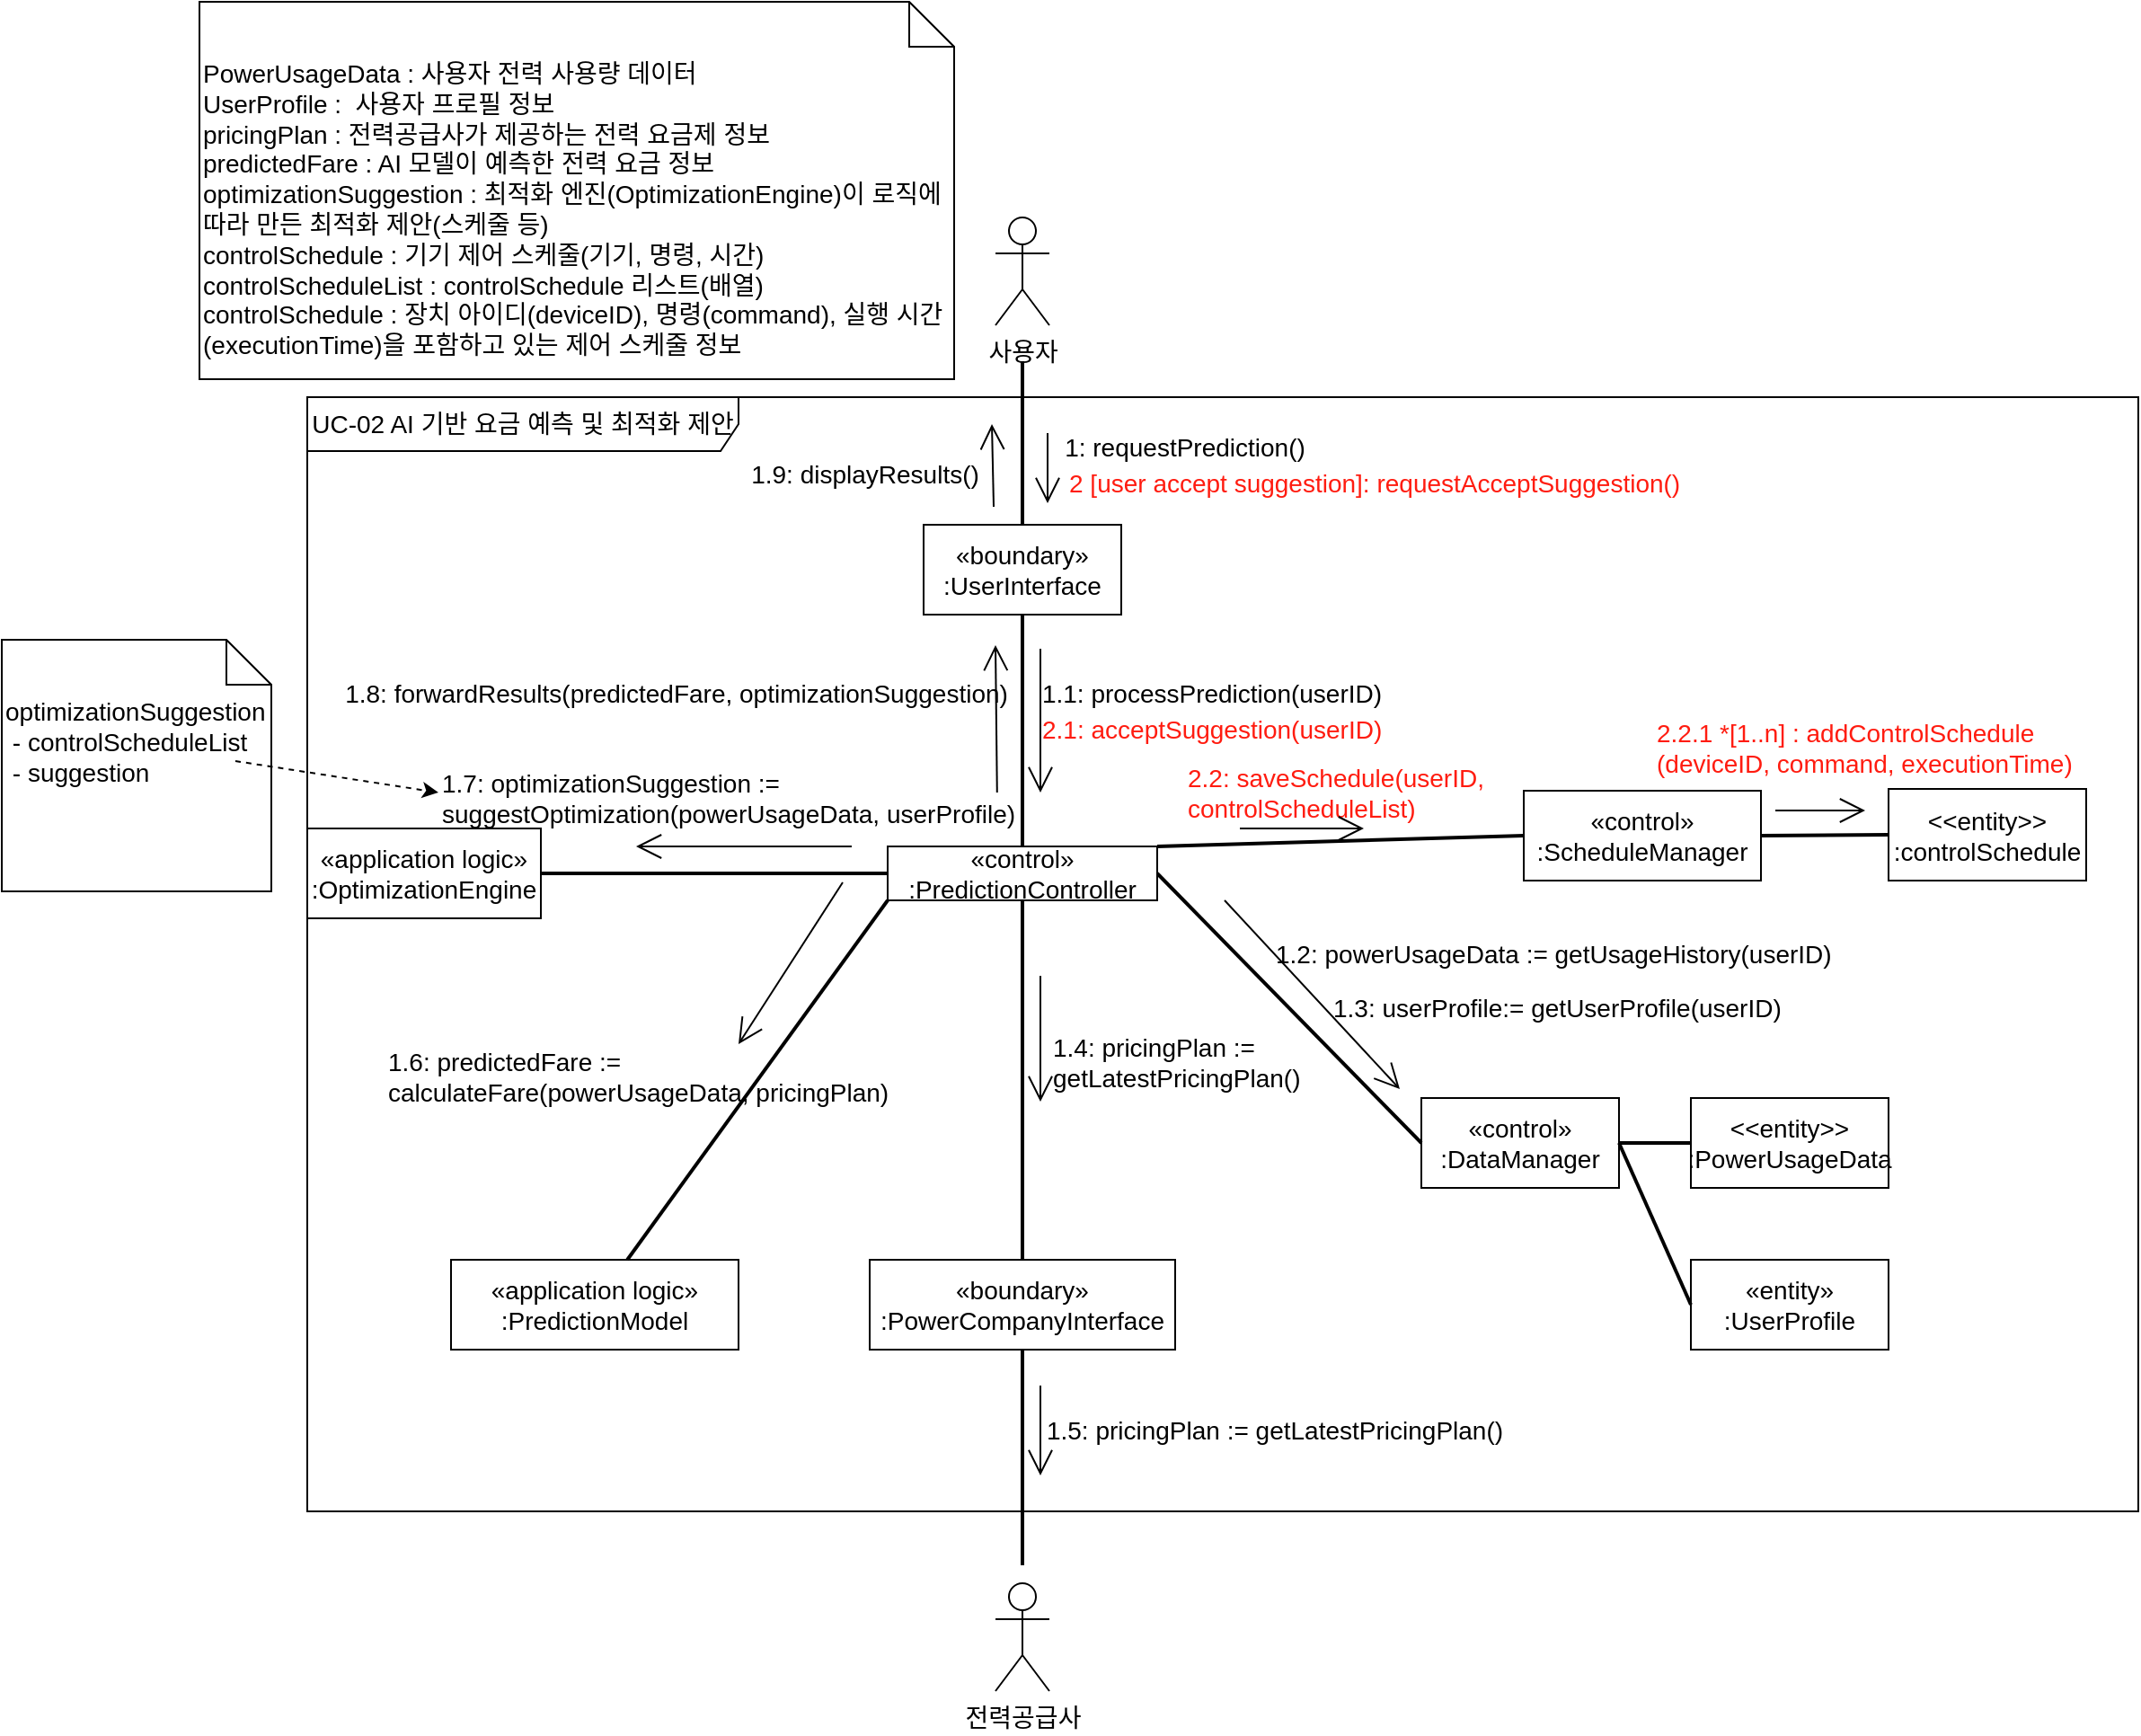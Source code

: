 <mxfile version="28.2.0" pages="4">
  <diagram name="UC-02" id="8YTJVPFshJAHq5woD0wn">
    <mxGraphModel dx="2156" dy="1219" grid="1" gridSize="10" guides="1" tooltips="1" connect="1" arrows="1" fold="1" page="1" pageScale="1" pageWidth="827" pageHeight="1169" math="0" shadow="0">
      <root>
        <mxCell id="0" />
        <mxCell id="1" parent="0" />
        <mxCell id="vxFuanLwJdvkJMf5H4uR-48" style="edgeStyle=orthogonalEdgeStyle;rounded=0;orthogonalLoop=1;jettySize=auto;html=1;exitX=0;exitY=0.5;exitDx=0;exitDy=0;strokeWidth=2;endArrow=none;endFill=0;fontSize=14;" parent="1" source="vxFuanLwJdvkJMf5H4uR-19" target="vxFuanLwJdvkJMf5H4uR-26" edge="1">
          <mxGeometry relative="1" as="geometry" />
        </mxCell>
        <mxCell id="vxFuanLwJdvkJMf5H4uR-26" value="«application logic»&lt;br&gt;&lt;div&gt;:OptimizationEngine&lt;/div&gt;" style="html=1;whiteSpace=wrap;fontSize=14;" parent="1" vertex="1">
          <mxGeometry x="271" y="570" width="130" height="50" as="geometry" />
        </mxCell>
        <mxCell id="vxFuanLwJdvkJMf5H4uR-72" value="1.9: displayResults()" style="text;html=1;align=center;verticalAlign=middle;resizable=0;points=[];autosize=1;strokeColor=none;fillColor=none;fontSize=14;" parent="1" vertex="1">
          <mxGeometry x="506" y="358" width="150" height="30" as="geometry" />
        </mxCell>
        <mxCell id="vxFuanLwJdvkJMf5H4uR-81" value="PowerUsageData : 사용자 전력 사용량 데이터&lt;div&gt;UserProfile :&amp;nbsp; 사용자 프로필 정보&lt;/div&gt;&lt;div&gt;pricingPlan : 전력공급사가 제공하는 전력 요금제 정보&lt;/div&gt;&lt;div&gt;predictedFare : AI 모델이 예측한 전력 요금 정보&lt;/div&gt;&lt;div&gt;optimizationSuggestion : 최적화 엔진(OptimizationEngine)이 로직에 따라 만든 최적화 제안(스케줄 등)&lt;/div&gt;&lt;div&gt;controlSchedule : 기기 제어 스케줄(기기, 명령, 시간)&lt;/div&gt;&lt;div&gt;controlScheduleList : controlSchedule 리스트(배열)&lt;/div&gt;&lt;div&gt;controlSchedule : 장치 아이디(deviceID), 명령(command), 실행 시간(executionTime)을 포함하고 있는&amp;nbsp;&lt;span style=&quot;background-color: transparent; color: light-dark(rgb(0, 0, 0), rgb(255, 255, 255));&quot;&gt;제어 스케줄 정보&lt;/span&gt;&lt;/div&gt;&lt;div&gt;&lt;br&gt;&lt;/div&gt;" style="shape=note2;boundedLbl=1;whiteSpace=wrap;html=1;size=25;verticalAlign=top;align=left;fontSize=14;" parent="1" vertex="1">
          <mxGeometry x="211" y="110" width="420" height="210" as="geometry" />
        </mxCell>
        <mxCell id="vxFuanLwJdvkJMf5H4uR-98" value="UC-02 AI 기반 요금 예측 및 최적화 제안" style="shape=umlFrame;whiteSpace=wrap;html=1;pointerEvents=0;recursiveResize=0;container=1;collapsible=0;width=240;height=30;fontSize=14;" parent="1" vertex="1">
          <mxGeometry x="271" y="330" width="1019" height="620" as="geometry" />
        </mxCell>
        <mxCell id="vxFuanLwJdvkJMf5H4uR-20" value="«control»&lt;br&gt;&lt;div&gt;:DataManager&lt;/div&gt;" style="html=1;whiteSpace=wrap;fontSize=14;" parent="vxFuanLwJdvkJMf5H4uR-98" vertex="1">
          <mxGeometry x="620" y="390" width="110" height="50" as="geometry" />
        </mxCell>
        <mxCell id="vxFuanLwJdvkJMf5H4uR-76" value="«entity»&lt;br&gt;&lt;div&gt;:UserProfile&lt;/div&gt;" style="html=1;whiteSpace=wrap;fontSize=14;" parent="vxFuanLwJdvkJMf5H4uR-98" vertex="1">
          <mxGeometry x="770" y="480" width="110" height="50" as="geometry" />
        </mxCell>
        <mxCell id="vxFuanLwJdvkJMf5H4uR-80" style="rounded=0;orthogonalLoop=1;jettySize=auto;html=1;exitX=1;exitY=0.5;exitDx=0;exitDy=0;entryX=0;entryY=0.5;entryDx=0;entryDy=0;strokeWidth=2;endArrow=none;endFill=0;fontSize=14;" parent="vxFuanLwJdvkJMf5H4uR-98" source="vxFuanLwJdvkJMf5H4uR-20" target="vxFuanLwJdvkJMf5H4uR-76" edge="1">
          <mxGeometry relative="1" as="geometry" />
        </mxCell>
        <mxCell id="vxFuanLwJdvkJMf5H4uR-75" value="&lt;div&gt;&amp;lt;&amp;lt;entity&amp;gt;&amp;gt;&lt;/div&gt;&lt;div&gt;:PowerUsageData&lt;/div&gt;" style="html=1;whiteSpace=wrap;fontSize=14;" parent="vxFuanLwJdvkJMf5H4uR-98" vertex="1">
          <mxGeometry x="770" y="390" width="110" height="50" as="geometry" />
        </mxCell>
        <mxCell id="vxFuanLwJdvkJMf5H4uR-79" style="rounded=0;orthogonalLoop=1;jettySize=auto;html=1;exitX=1;exitY=0.5;exitDx=0;exitDy=0;entryX=0;entryY=0.5;entryDx=0;entryDy=0;strokeWidth=2;endArrow=none;endFill=0;fontSize=14;" parent="vxFuanLwJdvkJMf5H4uR-98" source="vxFuanLwJdvkJMf5H4uR-20" target="vxFuanLwJdvkJMf5H4uR-75" edge="1">
          <mxGeometry relative="1" as="geometry" />
        </mxCell>
        <mxCell id="vxFuanLwJdvkJMf5H4uR-77" value="1.3: userProfile:= getUserProfile(userID)" style="text;html=1;align=left;verticalAlign=middle;resizable=0;points=[];autosize=1;strokeColor=none;fillColor=none;fontSize=14;" parent="vxFuanLwJdvkJMf5H4uR-98" vertex="1">
          <mxGeometry x="569" y="325" width="270" height="30" as="geometry" />
        </mxCell>
        <mxCell id="vxFuanLwJdvkJMf5H4uR-58" value="1.2: p&lt;span style=&quot;text-align: center; text-wrap-mode: wrap;&quot;&gt;owerUsageData&amp;nbsp;&lt;/span&gt;:= getUsageHistory(userID)" style="text;html=1;align=left;verticalAlign=middle;resizable=0;points=[];autosize=1;strokeColor=none;fillColor=none;fontSize=14;" parent="vxFuanLwJdvkJMf5H4uR-98" vertex="1">
          <mxGeometry x="537" y="295" width="330" height="30" as="geometry" />
        </mxCell>
        <mxCell id="vxFuanLwJdvkJMf5H4uR-53" value="" style="endArrow=open;endFill=1;endSize=12;html=1;rounded=0;entryX=0.5;entryY=-0.1;entryDx=0;entryDy=0;entryPerimeter=0;fontSize=14;" parent="vxFuanLwJdvkJMf5H4uR-98" edge="1">
          <mxGeometry width="160" relative="1" as="geometry">
            <mxPoint x="510.5" y="280" as="sourcePoint" />
            <mxPoint x="608" y="385" as="targetPoint" />
          </mxGeometry>
        </mxCell>
        <mxCell id="vxFuanLwJdvkJMf5H4uR-82" value="«control»&lt;br&gt;&lt;div&gt;:ScheduleManager&lt;/div&gt;" style="html=1;whiteSpace=wrap;fontSize=14;" parent="vxFuanLwJdvkJMf5H4uR-98" vertex="1">
          <mxGeometry x="677" y="219" width="132" height="50" as="geometry" />
        </mxCell>
        <mxCell id="vxFuanLwJdvkJMf5H4uR-91" style="rounded=0;orthogonalLoop=1;jettySize=auto;html=1;exitX=1;exitY=0.5;exitDx=0;exitDy=0;entryX=0;entryY=0.5;entryDx=0;entryDy=0;strokeWidth=2;endArrow=none;endFill=0;fontSize=14;" parent="vxFuanLwJdvkJMf5H4uR-98" source="vxFuanLwJdvkJMf5H4uR-82" target="vxFuanLwJdvkJMf5H4uR-93" edge="1">
          <mxGeometry relative="1" as="geometry">
            <mxPoint x="910" y="260" as="sourcePoint" />
            <mxPoint x="860" y="185" as="targetPoint" />
          </mxGeometry>
        </mxCell>
        <mxCell id="vxFuanLwJdvkJMf5H4uR-93" value="&lt;div&gt;&amp;lt;&amp;lt;entity&amp;gt;&amp;gt;&lt;/div&gt;&lt;div&gt;:controlSchedule&lt;/div&gt;" style="html=1;whiteSpace=wrap;fontSize=14;" parent="vxFuanLwJdvkJMf5H4uR-98" vertex="1">
          <mxGeometry x="880" y="218" width="110" height="51" as="geometry" />
        </mxCell>
        <mxCell id="vxFuanLwJdvkJMf5H4uR-61" value="1.6: predictedFare :=&#xa;calculateFare(powerUsageData, pricingPlan)" style="text;whiteSpace=wrap;fontSize=14;" parent="vxFuanLwJdvkJMf5H4uR-98" vertex="1">
          <mxGeometry x="43" y="355" width="340" height="40" as="geometry" />
        </mxCell>
        <mxCell id="vxFuanLwJdvkJMf5H4uR-69" value="1.7: optimizationSuggestion :=&#xa;suggestOptimization(powerUsageData, userProfile)" style="text;whiteSpace=wrap;fontSize=14;" parent="vxFuanLwJdvkJMf5H4uR-98" vertex="1">
          <mxGeometry x="73" y="200" width="340" height="40" as="geometry" />
        </mxCell>
        <mxCell id="vxFuanLwJdvkJMf5H4uR-70" value="1.8: forwardResults(predictedFare, optimizationSuggestion)" style="text;html=1;align=center;verticalAlign=middle;resizable=0;points=[];autosize=1;strokeColor=none;fillColor=none;fontSize=14;" parent="vxFuanLwJdvkJMf5H4uR-98" vertex="1">
          <mxGeometry x="10" y="150" width="390" height="30" as="geometry" />
        </mxCell>
        <mxCell id="vxFuanLwJdvkJMf5H4uR-104" value="2 [user accept suggestion]: requestAcceptSuggestion()" style="text;html=1;align=left;verticalAlign=middle;resizable=0;points=[];autosize=1;strokeColor=none;fillColor=none;fontSize=14;fontColor=#FF1C10;" parent="vxFuanLwJdvkJMf5H4uR-98" vertex="1">
          <mxGeometry x="422" y="33" width="360" height="30" as="geometry" />
        </mxCell>
        <mxCell id="vxFuanLwJdvkJMf5H4uR-106" value="2.2: saveSchedule(userID,&lt;div&gt;controlScheduleList)&lt;/div&gt;" style="text;html=1;align=left;verticalAlign=middle;resizable=0;points=[];autosize=1;strokeColor=none;fillColor=none;fontSize=14;textShadow=0;labelBackgroundColor=none;fontColor=#FF1C10;" parent="vxFuanLwJdvkJMf5H4uR-98" vertex="1">
          <mxGeometry x="488" y="195" width="190" height="50" as="geometry" />
        </mxCell>
        <mxCell id="vxFuanLwJdvkJMf5H4uR-16" value="사용자" style="shape=umlActor;verticalLabelPosition=bottom;verticalAlign=top;html=1;fontSize=14;" parent="vxFuanLwJdvkJMf5H4uR-98" vertex="1">
          <mxGeometry x="383" y="-100" width="30" height="60" as="geometry" />
        </mxCell>
        <mxCell id="vxFuanLwJdvkJMf5H4uR-33" style="edgeStyle=orthogonalEdgeStyle;rounded=0;orthogonalLoop=1;jettySize=auto;html=1;exitX=0.5;exitY=0;exitDx=0;exitDy=0;endArrow=none;endFill=0;strokeWidth=2;entryX=0.5;entryY=1;entryDx=0;entryDy=0;fontSize=14;" parent="vxFuanLwJdvkJMf5H4uR-98" source="vxFuanLwJdvkJMf5H4uR-19" target="vxFuanLwJdvkJMf5H4uR-44" edge="1">
          <mxGeometry relative="1" as="geometry">
            <mxPoint x="398" y="81" as="targetPoint" />
          </mxGeometry>
        </mxCell>
        <mxCell id="vxFuanLwJdvkJMf5H4uR-35" style="rounded=0;orthogonalLoop=1;jettySize=auto;html=1;exitX=1;exitY=0.5;exitDx=0;exitDy=0;entryX=0;entryY=0.5;entryDx=0;entryDy=0;strokeWidth=2;endArrow=none;endFill=0;fontSize=14;" parent="vxFuanLwJdvkJMf5H4uR-98" source="vxFuanLwJdvkJMf5H4uR-19" target="vxFuanLwJdvkJMf5H4uR-20" edge="1">
          <mxGeometry relative="1" as="geometry">
            <mxPoint x="563" y="415" as="targetPoint" />
          </mxGeometry>
        </mxCell>
        <mxCell id="vxFuanLwJdvkJMf5H4uR-37" style="edgeStyle=orthogonalEdgeStyle;rounded=0;orthogonalLoop=1;jettySize=auto;html=1;exitX=0.5;exitY=1;exitDx=0;exitDy=0;entryX=0.5;entryY=0;entryDx=0;entryDy=0;strokeWidth=2;endArrow=none;endFill=0;fontSize=14;" parent="vxFuanLwJdvkJMf5H4uR-98" source="vxFuanLwJdvkJMf5H4uR-19" target="vxFuanLwJdvkJMf5H4uR-21" edge="1">
          <mxGeometry relative="1" as="geometry" />
        </mxCell>
        <mxCell id="vxFuanLwJdvkJMf5H4uR-19" value="«control»&lt;br&gt;&lt;div&gt;:PredictionController&lt;/div&gt;" style="html=1;whiteSpace=wrap;fontSize=14;" parent="vxFuanLwJdvkJMf5H4uR-98" vertex="1">
          <mxGeometry x="323" y="250" width="150" height="30" as="geometry" />
        </mxCell>
        <mxCell id="vxFuanLwJdvkJMf5H4uR-38" style="edgeStyle=orthogonalEdgeStyle;rounded=0;orthogonalLoop=1;jettySize=auto;html=1;exitX=0.5;exitY=1;exitDx=0;exitDy=0;strokeWidth=2;endArrow=none;endFill=0;fontSize=14;" parent="vxFuanLwJdvkJMf5H4uR-98" source="vxFuanLwJdvkJMf5H4uR-21" edge="1">
          <mxGeometry relative="1" as="geometry">
            <mxPoint x="398" y="650" as="targetPoint" />
          </mxGeometry>
        </mxCell>
        <mxCell id="vxFuanLwJdvkJMf5H4uR-21" value="«boundary»&lt;br&gt;&lt;div&gt;:PowerCompanyInterface&lt;/div&gt;" style="html=1;whiteSpace=wrap;fontSize=14;" parent="vxFuanLwJdvkJMf5H4uR-98" vertex="1">
          <mxGeometry x="313" y="480" width="170" height="50" as="geometry" />
        </mxCell>
        <mxCell id="vxFuanLwJdvkJMf5H4uR-22" value="전력공급사" style="shape=umlActor;verticalLabelPosition=bottom;verticalAlign=top;html=1;fontSize=14;" parent="vxFuanLwJdvkJMf5H4uR-98" vertex="1">
          <mxGeometry x="383" y="660" width="30" height="60" as="geometry" />
        </mxCell>
        <mxCell id="vxFuanLwJdvkJMf5H4uR-41" value="" style="endArrow=open;endFill=1;endSize=12;html=1;rounded=0;exitX=0.885;exitY=0;exitDx=0;exitDy=0;exitPerimeter=0;fontSize=14;" parent="vxFuanLwJdvkJMf5H4uR-98" edge="1">
          <mxGeometry width="160" relative="1" as="geometry">
            <mxPoint x="383.9" y="220" as="sourcePoint" />
            <mxPoint x="383" y="138" as="targetPoint" />
          </mxGeometry>
        </mxCell>
        <mxCell id="vxFuanLwJdvkJMf5H4uR-83" style="rounded=0;orthogonalLoop=1;jettySize=auto;html=1;exitX=1;exitY=0;exitDx=0;exitDy=0;entryX=0;entryY=0.5;entryDx=0;entryDy=0;strokeWidth=2;endArrow=none;endFill=0;fontSize=14;" parent="vxFuanLwJdvkJMf5H4uR-98" source="vxFuanLwJdvkJMf5H4uR-19" target="vxFuanLwJdvkJMf5H4uR-82" edge="1">
          <mxGeometry relative="1" as="geometry">
            <mxPoint x="620" y="205" as="targetPoint" />
          </mxGeometry>
        </mxCell>
        <mxCell id="vxFuanLwJdvkJMf5H4uR-44" value="«boundary»&lt;br&gt;&lt;div&gt;:UserInterface&lt;/div&gt;" style="html=1;whiteSpace=wrap;fontSize=14;" parent="vxFuanLwJdvkJMf5H4uR-98" vertex="1">
          <mxGeometry x="343" y="71" width="110" height="50" as="geometry" />
        </mxCell>
        <mxCell id="vxFuanLwJdvkJMf5H4uR-45" style="edgeStyle=orthogonalEdgeStyle;rounded=0;orthogonalLoop=1;jettySize=auto;html=1;exitX=0.5;exitY=0;exitDx=0;exitDy=0;endArrow=none;endFill=0;strokeWidth=2;fontSize=14;" parent="vxFuanLwJdvkJMf5H4uR-98" source="vxFuanLwJdvkJMf5H4uR-44" edge="1">
          <mxGeometry relative="1" as="geometry">
            <mxPoint x="398" y="-20" as="targetPoint" />
            <mxPoint x="413" y="201" as="sourcePoint" />
          </mxGeometry>
        </mxCell>
        <mxCell id="vxFuanLwJdvkJMf5H4uR-50" value="1.1: processPrediction(userID)" style="text;html=1;align=center;verticalAlign=middle;resizable=0;points=[];autosize=1;strokeColor=none;fillColor=none;fontSize=14;" parent="vxFuanLwJdvkJMf5H4uR-98" vertex="1">
          <mxGeometry x="398" y="150" width="210" height="30" as="geometry" />
        </mxCell>
        <mxCell id="vxFuanLwJdvkJMf5H4uR-51" value="" style="endArrow=open;endFill=1;endSize=12;html=1;rounded=0;fontSize=14;" parent="vxFuanLwJdvkJMf5H4uR-98" edge="1">
          <mxGeometry width="160" relative="1" as="geometry">
            <mxPoint x="412" y="20" as="sourcePoint" />
            <mxPoint x="412" y="59" as="targetPoint" />
          </mxGeometry>
        </mxCell>
        <mxCell id="vxFuanLwJdvkJMf5H4uR-52" value="" style="endArrow=open;endFill=1;endSize=12;html=1;rounded=0;fontSize=14;" parent="vxFuanLwJdvkJMf5H4uR-98" edge="1">
          <mxGeometry width="160" relative="1" as="geometry">
            <mxPoint x="408" y="140" as="sourcePoint" />
            <mxPoint x="408" y="220" as="targetPoint" />
          </mxGeometry>
        </mxCell>
        <mxCell id="vxFuanLwJdvkJMf5H4uR-56" value="" style="endArrow=open;endFill=1;endSize=12;html=1;rounded=0;fontSize=14;" parent="vxFuanLwJdvkJMf5H4uR-98" edge="1">
          <mxGeometry width="160" relative="1" as="geometry">
            <mxPoint x="408" y="322" as="sourcePoint" />
            <mxPoint x="408" y="392" as="targetPoint" />
          </mxGeometry>
        </mxCell>
        <mxCell id="vxFuanLwJdvkJMf5H4uR-71" value="" style="endArrow=open;endFill=1;endSize=12;html=1;rounded=0;fontSize=14;" parent="vxFuanLwJdvkJMf5H4uR-98" edge="1">
          <mxGeometry width="160" relative="1" as="geometry">
            <mxPoint x="382" y="61" as="sourcePoint" />
            <mxPoint x="381" y="15" as="targetPoint" />
          </mxGeometry>
        </mxCell>
        <mxCell id="vxFuanLwJdvkJMf5H4uR-73" value="" style="endArrow=open;endFill=1;endSize=12;html=1;rounded=0;fontSize=14;" parent="vxFuanLwJdvkJMf5H4uR-98" edge="1">
          <mxGeometry width="160" relative="1" as="geometry">
            <mxPoint x="408" y="550" as="sourcePoint" />
            <mxPoint x="408" y="600" as="targetPoint" />
          </mxGeometry>
        </mxCell>
        <mxCell id="vxFuanLwJdvkJMf5H4uR-49" value="1: requestPrediction()" style="text;html=1;align=center;verticalAlign=middle;resizable=0;points=[];autosize=1;strokeColor=none;fillColor=none;fontSize=14;" parent="vxFuanLwJdvkJMf5H4uR-98" vertex="1">
          <mxGeometry x="408" y="13" width="160" height="30" as="geometry" />
        </mxCell>
        <mxCell id="vxFuanLwJdvkJMf5H4uR-25" value="«application logic»&lt;br&gt;&lt;div&gt;:PredictionModel&lt;/div&gt;" style="html=1;whiteSpace=wrap;fontSize=14;" parent="vxFuanLwJdvkJMf5H4uR-98" vertex="1">
          <mxGeometry x="80" y="480" width="160" height="50" as="geometry" />
        </mxCell>
        <mxCell id="vxFuanLwJdvkJMf5H4uR-47" style="rounded=0;orthogonalLoop=1;jettySize=auto;html=1;exitX=0;exitY=1;exitDx=0;exitDy=0;endArrow=none;endFill=0;strokeWidth=2;fontSize=14;" parent="vxFuanLwJdvkJMf5H4uR-98" source="vxFuanLwJdvkJMf5H4uR-19" target="vxFuanLwJdvkJMf5H4uR-25" edge="1">
          <mxGeometry relative="1" as="geometry" />
        </mxCell>
        <mxCell id="vxFuanLwJdvkJMf5H4uR-68" value="" style="endArrow=open;endFill=1;endSize=12;html=1;rounded=0;fontSize=14;" parent="vxFuanLwJdvkJMf5H4uR-98" edge="1">
          <mxGeometry width="160" relative="1" as="geometry">
            <mxPoint x="303" y="250" as="sourcePoint" />
            <mxPoint x="183" y="250" as="targetPoint" />
          </mxGeometry>
        </mxCell>
        <mxCell id="vxFuanLwJdvkJMf5H4uR-87" value="2.1: acceptSuggestion(userID)" style="text;html=1;align=left;verticalAlign=middle;resizable=0;points=[];autosize=1;strokeColor=none;fillColor=none;fontSize=14;textShadow=0;labelBackgroundColor=none;fontColor=#FF1C10;" parent="vxFuanLwJdvkJMf5H4uR-98" vertex="1">
          <mxGeometry x="407" y="170" width="210" height="30" as="geometry" />
        </mxCell>
        <mxCell id="vxFuanLwJdvkJMf5H4uR-54" value="1.4: pricingPlan :=&lt;div&gt;getLatestPricingPlan()&lt;/div&gt;" style="text;html=1;align=left;verticalAlign=middle;resizable=0;points=[];autosize=1;strokeColor=none;fillColor=none;fontSize=14;" parent="vxFuanLwJdvkJMf5H4uR-98" vertex="1">
          <mxGeometry x="413" y="345" width="160" height="50" as="geometry" />
        </mxCell>
        <mxCell id="vxFuanLwJdvkJMf5H4uR-65" value="" style="endArrow=open;endFill=1;endSize=12;html=1;rounded=0;fontSize=14;" parent="vxFuanLwJdvkJMf5H4uR-98" edge="1">
          <mxGeometry width="160" relative="1" as="geometry">
            <mxPoint x="298" y="270" as="sourcePoint" />
            <mxPoint x="240" y="360" as="targetPoint" />
          </mxGeometry>
        </mxCell>
        <mxCell id="vxFuanLwJdvkJMf5H4uR-108" value="" style="endArrow=open;endFill=1;endSize=12;html=1;rounded=0;fontSize=14;" parent="vxFuanLwJdvkJMf5H4uR-98" edge="1">
          <mxGeometry width="160" relative="1" as="geometry">
            <mxPoint x="519" y="240" as="sourcePoint" />
            <mxPoint x="588" y="240" as="targetPoint" />
          </mxGeometry>
        </mxCell>
        <mxCell id="vxFuanLwJdvkJMf5H4uR-57" value="1.5: pricingPlan := getLatestPricingPlan()" style="text;html=1;align=center;verticalAlign=middle;resizable=0;points=[];autosize=1;strokeColor=none;fillColor=none;fontSize=14;" parent="vxFuanLwJdvkJMf5H4uR-98" vertex="1">
          <mxGeometry x="398" y="560" width="280" height="30" as="geometry" />
        </mxCell>
        <mxCell id="Cwzu6SR6VfzMWafKcjPV-1" value="" style="endArrow=open;endFill=1;endSize=12;html=1;rounded=0;fontSize=14;" parent="vxFuanLwJdvkJMf5H4uR-98" edge="1">
          <mxGeometry width="160" relative="1" as="geometry">
            <mxPoint x="817" y="230" as="sourcePoint" />
            <mxPoint x="867" y="230" as="targetPoint" />
          </mxGeometry>
        </mxCell>
        <mxCell id="zqLGA-jZEZG6o46eOaR1-1" value="2.2.1 *[1..n] : addControlSchedule&lt;div&gt;(deviceID, command, executionTime&lt;span style=&quot;background-color: transparent; color: light-dark(rgb(255, 28, 16), rgb(255, 132, 122));&quot;&gt;)&lt;/span&gt;&lt;/div&gt;" style="text;html=1;align=left;verticalAlign=middle;resizable=0;points=[];autosize=1;strokeColor=none;fillColor=none;fontSize=14;textShadow=0;labelBackgroundColor=none;fontColor=#FF1C10;" parent="vxFuanLwJdvkJMf5H4uR-98" vertex="1">
          <mxGeometry x="749" y="170" width="250" height="50" as="geometry" />
        </mxCell>
        <mxCell id="vxFuanLwJdvkJMf5H4uR-96" value="&lt;div&gt;optimizationSuggestion&lt;/div&gt;&lt;div&gt;&amp;nbsp;- controlScheduleList&lt;/div&gt;&lt;div&gt;&amp;nbsp;- suggestion&lt;/div&gt;&lt;div&gt;&lt;br&gt;&lt;/div&gt;" style="shape=note2;boundedLbl=1;whiteSpace=wrap;html=1;size=25;verticalAlign=top;align=left;fontSize=14;" parent="1" vertex="1">
          <mxGeometry x="101" y="465" width="150" height="140" as="geometry" />
        </mxCell>
        <mxCell id="vxFuanLwJdvkJMf5H4uR-97" style="rounded=0;orthogonalLoop=1;jettySize=auto;html=1;exitX=0;exitY=0;exitDx=130;exitDy=67.5;exitPerimeter=0;entryX=0;entryY=0.5;entryDx=0;entryDy=0;dashed=1;fontSize=14;" parent="1" source="vxFuanLwJdvkJMf5H4uR-96" target="vxFuanLwJdvkJMf5H4uR-69" edge="1">
          <mxGeometry relative="1" as="geometry" />
        </mxCell>
      </root>
    </mxGraphModel>
  </diagram>
  <diagram name="UC-03" id="zyr5n1dD5L9NOUkfezyE">
    <mxGraphModel grid="1" page="1" gridSize="10" guides="1" tooltips="1" connect="1" arrows="1" fold="1" pageScale="1" pageWidth="827" pageHeight="1169" math="0" shadow="0">
      <root>
        <mxCell id="7bWLqyp8lQPBayYotHuz-0" />
        <mxCell id="7bWLqyp8lQPBayYotHuz-1" parent="7bWLqyp8lQPBayYotHuz-0" />
        <mxCell id="7bWLqyp8lQPBayYotHuz-5" value="&lt;div&gt;userId : 사용자 아이디&lt;/div&gt;deviceId : 제어하려는 장치 아이디&lt;div&gt;command : 제어 명령(On/Off 등)&lt;/div&gt;&lt;div&gt;&lt;br&gt;&lt;/div&gt;&lt;div&gt;authResult : 사용자가 기기를 제어할 수 있는&amp;nbsp;&lt;/div&gt;&lt;div&gt;권한 확인 결과&lt;/div&gt;&lt;div&gt;newStatus : 기기 제어 이후의 기기 상태&lt;/div&gt;&lt;div&gt;result : 기기 상태 및 제어 결과 정보&lt;/div&gt;&lt;div&gt;protocolCmd : 프로토콜에 맞는 명령 정보&lt;/div&gt;&lt;div&gt;DeviceStatus : 전원 등의 정보를 포함한 기기 상태 정보&lt;/div&gt;&lt;div&gt;&lt;br&gt;&lt;/div&gt;" style="shape=note2;boundedLbl=1;whiteSpace=wrap;html=1;size=25;verticalAlign=top;align=left;fontSize=14;" vertex="1" parent="7bWLqyp8lQPBayYotHuz-1">
          <mxGeometry x="30" y="30" width="276" height="220" as="geometry" />
        </mxCell>
        <mxCell id="mYkoXVR-nIwMHZTtmjBQ-0" value="가전기기" style="shape=umlActor;verticalLabelPosition=bottom;verticalAlign=top;html=1;fontSize=14;" vertex="1" parent="7bWLqyp8lQPBayYotHuz-1">
          <mxGeometry x="704" y="860" width="30" height="60" as="geometry" />
        </mxCell>
        <mxCell id="vp1qvCsEFfuMST33ZPhe-1" style="edgeStyle=orthogonalEdgeStyle;rounded=0;orthogonalLoop=1;jettySize=auto;html=1;exitX=1;exitY=0.5;exitDx=0;exitDy=0;entryX=0;entryY=0.5;entryDx=0;entryDy=0;strokeWidth=2;endArrow=none;endFill=0;" edge="1" parent="7bWLqyp8lQPBayYotHuz-1" source="7bWLqyp8lQPBayYotHuz-7" target="7bWLqyp8lQPBayYotHuz-27">
          <mxGeometry relative="1" as="geometry" />
        </mxCell>
        <mxCell id="7bWLqyp8lQPBayYotHuz-7" value="«control»&lt;br&gt;&lt;div&gt;:DataManager&lt;/div&gt;" style="html=1;whiteSpace=wrap;fontSize=14;" vertex="1" parent="7bWLqyp8lQPBayYotHuz-1">
          <mxGeometry x="46" y="376" width="110" height="50" as="geometry" />
        </mxCell>
        <mxCell id="RHSzU9GTz0DqOomnQ9vQ-6" style="edgeStyle=orthogonalEdgeStyle;rounded=0;orthogonalLoop=1;jettySize=auto;html=1;exitX=0.5;exitY=1;exitDx=0;exitDy=0;entryX=0.5;entryY=0;entryDx=0;entryDy=0;strokeWidth=2;endArrow=none;endFill=0;fontSize=14;" edge="1" parent="7bWLqyp8lQPBayYotHuz-1" source="7bWLqyp8lQPBayYotHuz-15" target="7bWLqyp8lQPBayYotHuz-27">
          <mxGeometry relative="1" as="geometry" />
        </mxCell>
        <mxCell id="7bWLqyp8lQPBayYotHuz-15" value="«control»&lt;br&gt;&lt;div&gt;:ScheduleManager&lt;/div&gt;" style="html=1;whiteSpace=wrap;fontSize=14;" vertex="1" parent="7bWLqyp8lQPBayYotHuz-1">
          <mxGeometry x="315" y="190" width="132" height="50" as="geometry" />
        </mxCell>
        <mxCell id="7bWLqyp8lQPBayYotHuz-18" value="1.3/     [authResult is true]: &#xa;newStatus := &#xa;sendRemoteCommand(deviceID, command)" style="text;whiteSpace=wrap;fontSize=14;fontColor=#0000FF;" vertex="1" parent="7bWLqyp8lQPBayYotHuz-1">
          <mxGeometry x="393.5" y="500" width="403" height="65" as="geometry" />
        </mxCell>
        <mxCell id="7bWLqyp8lQPBayYotHuz-23" value="사용자" style="shape=umlActor;verticalLabelPosition=bottom;verticalAlign=top;html=1;fontSize=14;" vertex="1" parent="7bWLqyp8lQPBayYotHuz-1">
          <mxGeometry x="690" y="170" width="30" height="60" as="geometry" />
        </mxCell>
        <mxCell id="RHSzU9GTz0DqOomnQ9vQ-20" style="edgeStyle=orthogonalEdgeStyle;rounded=0;orthogonalLoop=1;jettySize=auto;html=1;exitX=0.5;exitY=1;exitDx=0;exitDy=0;entryX=0.5;entryY=0;entryDx=0;entryDy=0;endArrow=none;endFill=0;strokeWidth=2;fontSize=14;" edge="1" parent="7bWLqyp8lQPBayYotHuz-1" source="7bWLqyp8lQPBayYotHuz-27" target="RHSzU9GTz0DqOomnQ9vQ-17">
          <mxGeometry relative="1" as="geometry">
            <Array as="points">
              <mxPoint x="381" y="550" />
              <mxPoint x="380" y="550" />
              <mxPoint x="380" y="590" />
            </Array>
          </mxGeometry>
        </mxCell>
        <mxCell id="7bWLqyp8lQPBayYotHuz-27" value="«control»&lt;br&gt;&lt;div&gt;:DeviceControlController&lt;/div&gt;" style="html=1;whiteSpace=wrap;fontSize=14;" vertex="1" parent="7bWLqyp8lQPBayYotHuz-1">
          <mxGeometry x="306" y="376" width="150" height="50" as="geometry" />
        </mxCell>
        <mxCell id="RHSzU9GTz0DqOomnQ9vQ-24" style="edgeStyle=orthogonalEdgeStyle;rounded=0;orthogonalLoop=1;jettySize=auto;html=1;exitX=0.5;exitY=1;exitDx=0;exitDy=0;endArrow=none;endFill=0;strokeWidth=2;fontSize=14;" edge="1" parent="7bWLqyp8lQPBayYotHuz-1" source="7bWLqyp8lQPBayYotHuz-29">
          <mxGeometry relative="1" as="geometry">
            <mxPoint x="719" y="850" as="targetPoint" />
          </mxGeometry>
        </mxCell>
        <mxCell id="7bWLqyp8lQPBayYotHuz-29" value="«boundary»&lt;br&gt;&lt;div&gt;:DeviceInterface&lt;/div&gt;" style="html=1;whiteSpace=wrap;fontSize=14;" vertex="1" parent="7bWLqyp8lQPBayYotHuz-1">
          <mxGeometry x="624" y="710" width="190" height="50" as="geometry" />
        </mxCell>
        <mxCell id="7bWLqyp8lQPBayYotHuz-32" style="rounded=0;orthogonalLoop=1;jettySize=auto;html=1;exitX=1;exitY=0.5;exitDx=0;exitDy=0;entryX=0;entryY=0.5;entryDx=0;entryDy=0;strokeWidth=2;endArrow=none;endFill=0;fontSize=14;" edge="1" parent="7bWLqyp8lQPBayYotHuz-1" source="7bWLqyp8lQPBayYotHuz-27" target="7bWLqyp8lQPBayYotHuz-33">
          <mxGeometry relative="1" as="geometry">
            <mxPoint x="877" y="531" as="targetPoint" />
          </mxGeometry>
        </mxCell>
        <mxCell id="7bWLqyp8lQPBayYotHuz-33" value="«boundary»&lt;br&gt;&lt;div&gt;:UserInterface&lt;/div&gt;" style="html=1;whiteSpace=wrap;fontSize=14;" vertex="1" parent="7bWLqyp8lQPBayYotHuz-1">
          <mxGeometry x="650" y="376" width="110" height="50" as="geometry" />
        </mxCell>
        <mxCell id="7bWLqyp8lQPBayYotHuz-34" style="edgeStyle=orthogonalEdgeStyle;rounded=0;orthogonalLoop=1;jettySize=auto;html=1;exitX=0.5;exitY=0;exitDx=0;exitDy=0;endArrow=none;endFill=0;strokeWidth=2;fontSize=14;" edge="1" parent="7bWLqyp8lQPBayYotHuz-1" source="7bWLqyp8lQPBayYotHuz-33">
          <mxGeometry relative="1" as="geometry">
            <mxPoint x="705" y="260" as="targetPoint" />
            <mxPoint x="720" y="527" as="sourcePoint" />
          </mxGeometry>
        </mxCell>
        <mxCell id="7bWLqyp8lQPBayYotHuz-36" value="" style="endArrow=open;endFill=1;endSize=12;html=1;rounded=0;fontSize=14;" edge="1" parent="7bWLqyp8lQPBayYotHuz-1">
          <mxGeometry width="160" relative="1" as="geometry">
            <mxPoint x="719" y="309" as="sourcePoint" />
            <mxPoint x="719" y="348" as="targetPoint" />
          </mxGeometry>
        </mxCell>
        <mxCell id="7bWLqyp8lQPBayYotHuz-39" value="" style="endArrow=open;endFill=1;endSize=12;html=1;rounded=0;fontSize=14;" edge="1" parent="7bWLqyp8lQPBayYotHuz-1">
          <mxGeometry width="160" relative="1" as="geometry">
            <mxPoint x="692" y="350" as="sourcePoint" />
            <mxPoint x="691.5" y="309" as="targetPoint" />
          </mxGeometry>
        </mxCell>
        <mxCell id="7bWLqyp8lQPBayYotHuz-40" value="" style="endArrow=open;endFill=1;endSize=12;html=1;rounded=0;fontSize=14;" edge="1" parent="7bWLqyp8lQPBayYotHuz-1">
          <mxGeometry width="160" relative="1" as="geometry">
            <mxPoint x="729" y="770" as="sourcePoint" />
            <mxPoint x="729" y="820" as="targetPoint" />
          </mxGeometry>
        </mxCell>
        <mxCell id="7bWLqyp8lQPBayYotHuz-48" value="" style="endArrow=open;endFill=1;endSize=12;html=1;rounded=0;fontSize=14;entryX=0.863;entryY=0;entryDx=0;entryDy=0;entryPerimeter=0;" edge="1" parent="7bWLqyp8lQPBayYotHuz-1">
          <mxGeometry width="160" relative="1" as="geometry">
            <mxPoint x="570" y="391" as="sourcePoint" />
            <mxPoint x="504.45" y="391" as="targetPoint" />
          </mxGeometry>
        </mxCell>
        <mxCell id="RHSzU9GTz0DqOomnQ9vQ-22" style="edgeStyle=orthogonalEdgeStyle;rounded=0;orthogonalLoop=1;jettySize=auto;html=1;exitX=0.5;exitY=1;exitDx=0;exitDy=0;endArrow=none;endFill=0;strokeWidth=2;fontSize=14;" edge="1" parent="7bWLqyp8lQPBayYotHuz-1" source="RHSzU9GTz0DqOomnQ9vQ-8" target="7bWLqyp8lQPBayYotHuz-29">
          <mxGeometry relative="1" as="geometry" />
        </mxCell>
        <mxCell id="RHSzU9GTz0DqOomnQ9vQ-8" value="«application logic»&lt;br&gt;&lt;div&gt;:CommandExecutor&lt;/div&gt;" style="html=1;whiteSpace=wrap;fontSize=14;" vertex="1" parent="7bWLqyp8lQPBayYotHuz-1">
          <mxGeometry x="639" y="590" width="160" height="50" as="geometry" />
        </mxCell>
        <mxCell id="RHSzU9GTz0DqOomnQ9vQ-11" value="2: processControl&#xa;(userID, deviceID, command)" style="text;whiteSpace=wrap;fontSize=14;fontColor=#FF1C10;" vertex="1" parent="7bWLqyp8lQPBayYotHuz-1">
          <mxGeometry x="380" y="268" width="340" height="40" as="geometry" />
        </mxCell>
        <mxCell id="RHSzU9GTz0DqOomnQ9vQ-13" value="" style="endArrow=open;endFill=1;endSize=12;html=1;rounded=0;fontSize=14;exitX=0.5;exitY=1;exitDx=0;exitDy=0;" edge="1" parent="7bWLqyp8lQPBayYotHuz-1">
          <mxGeometry width="160" relative="1" as="geometry">
            <mxPoint x="400" y="322" as="sourcePoint" />
            <mxPoint x="400" y="364" as="targetPoint" />
          </mxGeometry>
        </mxCell>
        <mxCell id="RHSzU9GTz0DqOomnQ9vQ-14" value="1: requestDeviceControl(deviceID, command)" style="text;html=1;align=center;verticalAlign=middle;resizable=0;points=[];autosize=1;strokeColor=none;fillColor=none;fontSize=14;" vertex="1" parent="7bWLqyp8lQPBayYotHuz-1">
          <mxGeometry x="711.5" y="307" width="310" height="30" as="geometry" />
        </mxCell>
        <mxCell id="RHSzU9GTz0DqOomnQ9vQ-15" value="1.1: processControl(userID, deviceID, command)" style="text;whiteSpace=wrap;fontSize=14;" vertex="1" parent="7bWLqyp8lQPBayYotHuz-1">
          <mxGeometry x="456" y="347" width="290" height="40" as="geometry" />
        </mxCell>
        <mxCell id="RHSzU9GTz0DqOomnQ9vQ-16" value="1.2/     : authResult := &#xa;checkAuthority(userID, deviceID)" style="text;whiteSpace=wrap;fontSize=14;" vertex="1" parent="7bWLqyp8lQPBayYotHuz-1">
          <mxGeometry x="115" y="337" width="220" height="40" as="geometry" />
        </mxCell>
        <mxCell id="RHSzU9GTz0DqOomnQ9vQ-25" style="edgeStyle=orthogonalEdgeStyle;rounded=0;orthogonalLoop=1;jettySize=auto;html=1;exitX=1;exitY=0.5;exitDx=0;exitDy=0;entryX=0;entryY=0.5;entryDx=0;entryDy=0;strokeWidth=2;endArrow=none;endFill=0;fontSize=14;" edge="1" parent="7bWLqyp8lQPBayYotHuz-1" source="RHSzU9GTz0DqOomnQ9vQ-17" target="RHSzU9GTz0DqOomnQ9vQ-8">
          <mxGeometry relative="1" as="geometry">
            <mxPoint x="330" y="615" as="targetPoint" />
          </mxGeometry>
        </mxCell>
        <mxCell id="RHSzU9GTz0DqOomnQ9vQ-37" style="edgeStyle=orthogonalEdgeStyle;rounded=0;orthogonalLoop=1;jettySize=auto;html=1;exitX=0.5;exitY=1;exitDx=0;exitDy=0;strokeWidth=2;endArrow=none;endFill=0;fontSize=14;" edge="1" parent="7bWLqyp8lQPBayYotHuz-1" source="RHSzU9GTz0DqOomnQ9vQ-17" target="RHSzU9GTz0DqOomnQ9vQ-18">
          <mxGeometry relative="1" as="geometry" />
        </mxCell>
        <mxCell id="RHSzU9GTz0DqOomnQ9vQ-17" value="«control»&lt;br&gt;&lt;div&gt;:GatewayController&lt;/div&gt;" style="html=1;whiteSpace=wrap;fontSize=14;" vertex="1" parent="7bWLqyp8lQPBayYotHuz-1">
          <mxGeometry x="306" y="590" width="150" height="50" as="geometry" />
        </mxCell>
        <mxCell id="RHSzU9GTz0DqOomnQ9vQ-18" value="«entity»&lt;br&gt;&lt;div&gt;:DeviceStatus&lt;/div&gt;" style="html=1;whiteSpace=wrap;fontSize=14;" vertex="1" parent="7bWLqyp8lQPBayYotHuz-1">
          <mxGeometry x="326" y="720" width="110" height="50" as="geometry" />
        </mxCell>
        <mxCell id="RHSzU9GTz0DqOomnQ9vQ-28" value="1.3A [authResult is false]: notifyAuthFailure()" style="text;whiteSpace=wrap;fontSize=14;fontColor=#0000FF;" vertex="1" parent="7bWLqyp8lQPBayYotHuz-1">
          <mxGeometry x="435" y="420" width="403" height="65" as="geometry" />
        </mxCell>
        <mxCell id="RHSzU9GTz0DqOomnQ9vQ-29" value="" style="endArrow=open;endFill=1;endSize=12;html=1;rounded=0;fontSize=14;" edge="1" parent="7bWLqyp8lQPBayYotHuz-1">
          <mxGeometry width="160" relative="1" as="geometry">
            <mxPoint x="505.55" y="412.78" as="sourcePoint" />
            <mxPoint x="570" y="413" as="targetPoint" />
          </mxGeometry>
        </mxCell>
        <mxCell id="RHSzU9GTz0DqOomnQ9vQ-30" value="1.3A.1: displayError()" style="text;whiteSpace=wrap;fontSize=14;fontColor=#0000FF;" vertex="1" parent="7bWLqyp8lQPBayYotHuz-1">
          <mxGeometry x="561.5" y="280" width="150" height="40" as="geometry" />
        </mxCell>
        <mxCell id="RHSzU9GTz0DqOomnQ9vQ-32" value="1.3.1: result := execute(protocolCmd)" style="text;whiteSpace=wrap;fontSize=14;" vertex="1" parent="7bWLqyp8lQPBayYotHuz-1">
          <mxGeometry x="474" y="560" width="230" height="40" as="geometry" />
        </mxCell>
        <mxCell id="RHSzU9GTz0DqOomnQ9vQ-33" value="1.3.1.1:&#xa;result := controlDevice(protocolCmd)" style="text;whiteSpace=wrap;fontSize=14;" vertex="1" parent="7bWLqyp8lQPBayYotHuz-1">
          <mxGeometry x="734" y="660" width="230" height="40" as="geometry" />
        </mxCell>
        <mxCell id="RHSzU9GTz0DqOomnQ9vQ-36" value="1.3.2: syncStatus(deviceID, newStatus)" style="text;whiteSpace=wrap;fontSize=14;" vertex="1" parent="7bWLqyp8lQPBayYotHuz-1">
          <mxGeometry x="393.5" y="660" width="246.5" height="40" as="geometry" />
        </mxCell>
        <mxCell id="RHSzU9GTz0DqOomnQ9vQ-42" value="1.4: forwardResult(newStatus)" style="text;whiteSpace=wrap;fontSize=14;" vertex="1" parent="7bWLqyp8lQPBayYotHuz-1">
          <mxGeometry x="435" y="434.5" width="205" height="40" as="geometry" />
        </mxCell>
        <mxCell id="RHSzU9GTz0DqOomnQ9vQ-43" value="1.5: updateView()" style="text;whiteSpace=wrap;fontSize=14;" vertex="1" parent="7bWLqyp8lQPBayYotHuz-1">
          <mxGeometry x="561.5" y="297" width="130" height="40" as="geometry" />
        </mxCell>
        <mxCell id="mrPj1c0s3B7xm014h0e7-6" value="" style="endArrow=open;endFill=1;endSize=12;html=1;rounded=0;fontSize=14;" edge="1" parent="7bWLqyp8lQPBayYotHuz-1">
          <mxGeometry width="160" relative="1" as="geometry">
            <mxPoint x="728" y="650" as="sourcePoint" />
            <mxPoint x="728" y="700" as="targetPoint" />
          </mxGeometry>
        </mxCell>
        <mxCell id="mrPj1c0s3B7xm014h0e7-9" value="1.3.1.2: &#xa;result := controlDevice(protocolCmd)" style="text;whiteSpace=wrap;fontSize=14;" vertex="1" parent="7bWLqyp8lQPBayYotHuz-1">
          <mxGeometry x="734" y="770" width="230" height="40" as="geometry" />
        </mxCell>
        <mxCell id="mrPj1c0s3B7xm014h0e7-10" value="" style="endArrow=open;endFill=1;endSize=12;html=1;rounded=0;fontSize=14;" edge="1" parent="7bWLqyp8lQPBayYotHuz-1">
          <mxGeometry width="160" relative="1" as="geometry">
            <mxPoint x="528" y="606" as="sourcePoint" />
            <mxPoint x="592.45" y="606.22" as="targetPoint" />
          </mxGeometry>
        </mxCell>
        <mxCell id="pwjt3mTdULOVBaKfCYek-44" value="UC-03 원격 기기 제어" style="shape=umlFrame;whiteSpace=wrap;html=1;pointerEvents=0;recursiveResize=0;container=0;collapsible=0;width=240;height=30;fontSize=14;" vertex="1" parent="7bWLqyp8lQPBayYotHuz-1">
          <mxGeometry x="30" y="267" width="980" height="563" as="geometry" />
        </mxCell>
        <mxCell id="pwjt3mTdULOVBaKfCYek-89" value="" style="endArrow=open;endFill=1;endSize=12;html=1;rounded=0;fontSize=14;" edge="1" parent="7bWLqyp8lQPBayYotHuz-1">
          <mxGeometry width="160" relative="1" as="geometry">
            <mxPoint x="391" y="665" as="sourcePoint" />
            <mxPoint x="391" y="701" as="targetPoint" />
          </mxGeometry>
        </mxCell>
        <mxCell id="4shqVnottf9aPd-6UcZf-0" value="" style="endArrow=open;endFill=1;endSize=12;html=1;rounded=0;fontSize=14;entryX=0;entryY=1;entryDx=0;entryDy=0;" edge="1" parent="7bWLqyp8lQPBayYotHuz-1">
          <mxGeometry width="160" relative="1" as="geometry">
            <mxPoint x="390" y="470" as="sourcePoint" />
            <mxPoint x="389.5" y="565.0" as="targetPoint" />
          </mxGeometry>
        </mxCell>
        <mxCell id="vp1qvCsEFfuMST33ZPhe-2" value="" style="endArrow=open;endFill=1;endSize=12;html=1;rounded=0;fontSize=14;entryX=0.863;entryY=0;entryDx=0;entryDy=0;entryPerimeter=0;" edge="1" parent="7bWLqyp8lQPBayYotHuz-1">
          <mxGeometry width="160" relative="1" as="geometry">
            <mxPoint x="248.77" y="387" as="sourcePoint" />
            <mxPoint x="183.22" y="387" as="targetPoint" />
          </mxGeometry>
        </mxCell>
        <mxCell id="CsoZ9jofCAWZSPtqk0c7-0" value="2.2A[authResult is false]:&#xa;notifyAuthFailure()" style="text;whiteSpace=wrap;fontColor=#FF1C10;fontSize=14;" vertex="1" parent="7bWLqyp8lQPBayYotHuz-1">
          <mxGeometry x="221.5" y="297" width="340" height="40" as="geometry" />
        </mxCell>
        <mxCell id="CsoZ9jofCAWZSPtqk0c7-1" value="" style="endArrow=open;endFill=1;endSize=12;html=1;rounded=0;fontSize=14;" edge="1" parent="7bWLqyp8lQPBayYotHuz-1">
          <mxGeometry width="160" relative="1" as="geometry">
            <mxPoint x="360" y="366" as="sourcePoint" />
            <mxPoint x="360" y="320" as="targetPoint" />
          </mxGeometry>
        </mxCell>
        <mxCell id="JlCrVCiqQnFXFfeJIAzb-0" value="&lt;font style=&quot;font-size: 14px; color: rgb(255, 28, 16);&quot;&gt;2.1&lt;/font&gt;" style="text;html=1;align=center;verticalAlign=middle;resizable=0;points=[];autosize=1;strokeColor=none;fillColor=none;" vertex="1" parent="7bWLqyp8lQPBayYotHuz-1">
          <mxGeometry x="130" y="337" width="40" height="30" as="geometry" />
        </mxCell>
        <mxCell id="JlCrVCiqQnFXFfeJIAzb-1" value="&lt;font style=&quot;font-size: 14px; color: rgb(255, 28, 16);&quot;&gt;2.2&lt;/font&gt;" style="text;html=1;align=center;verticalAlign=middle;resizable=0;points=[];autosize=1;strokeColor=none;fillColor=none;" vertex="1" parent="7bWLqyp8lQPBayYotHuz-1">
          <mxGeometry x="408" y="500" width="40" height="30" as="geometry" />
        </mxCell>
      </root>
    </mxGraphModel>
  </diagram>
  <diagram name="UC-05" id="HooNjRrMW2idDmYjx3rV">
    <mxGraphModel dx="2156" dy="1219" grid="1" gridSize="10" guides="1" tooltips="1" connect="1" arrows="1" fold="1" page="1" pageScale="1" pageWidth="827" pageHeight="1169" math="0" shadow="0">
      <root>
        <mxCell id="WTw_HS_JbcxgBWSAuVP4-0" />
        <mxCell id="WTw_HS_JbcxgBWSAuVP4-1" parent="WTw_HS_JbcxgBWSAuVP4-0" />
        <mxCell id="WTw_HS_JbcxgBWSAuVP4-2" value="&lt;div style=&quot;&quot;&gt;&lt;span style=&quot;background-color: transparent; color: light-dark(rgb(0, 0, 0), rgb(255, 255, 255));&quot;&gt;realtimeUsage: 이상 상태 감지에 필요한 실시간 전력 정보&lt;/span&gt;&lt;/div&gt;&lt;div&gt;&lt;span style=&quot;background-color: transparent; color: light-dark(rgb(0, 0, 0), rgb(255, 255, 255));&quot;&gt;anomalyResult : 이상 상태 감지 결과 (이상 상태 일 시 True)&lt;/span&gt;&lt;/div&gt;&lt;div&gt;userID : 사용자 ID&lt;/div&gt;&lt;div&gt;message : 사용자에게 표시할 알림 메세지 내용&lt;/div&gt;&lt;div&gt;AnomalyLog : 이상 상태 로그(타임스탬프, 이상 상태 내용 등)&lt;/div&gt;&lt;div&gt;&lt;br&gt;&lt;/div&gt;" style="shape=note2;boundedLbl=1;whiteSpace=wrap;html=1;size=25;verticalAlign=top;align=left;fontSize=14;" parent="WTw_HS_JbcxgBWSAuVP4-1" vertex="1">
          <mxGeometry x="320" y="100" width="360" height="160" as="geometry" />
        </mxCell>
        <mxCell id="WTw_HS_JbcxgBWSAuVP4-3" value="사용자" style="shape=umlActor;verticalLabelPosition=bottom;verticalAlign=top;html=1;fontSize=14;" parent="WTw_HS_JbcxgBWSAuVP4-1" vertex="1">
          <mxGeometry x="725" y="816" width="30" height="60" as="geometry" />
        </mxCell>
        <mxCell id="0gnqj63mIK6c9-OkHJHI-20" style="rounded=0;orthogonalLoop=1;jettySize=auto;html=1;exitX=0;exitY=0.5;exitDx=0;exitDy=0;strokeWidth=2;endArrow=none;endFill=0;fontSize=14;edgeStyle=orthogonalEdgeStyle;entryX=1;entryY=0.5;entryDx=0;entryDy=0;" parent="WTw_HS_JbcxgBWSAuVP4-1" source="WTw_HS_JbcxgBWSAuVP4-5" target="0gnqj63mIK6c9-OkHJHI-3" edge="1">
          <mxGeometry relative="1" as="geometry">
            <Array as="points">
              <mxPoint x="465" y="701" />
              <mxPoint x="465" y="701" />
            </Array>
          </mxGeometry>
        </mxCell>
        <mxCell id="WTw_HS_JbcxgBWSAuVP4-5" value="«control»&lt;br&gt;&lt;div&gt;:DataManager&lt;/div&gt;" style="html=1;whiteSpace=wrap;fontSize=14;" parent="WTw_HS_JbcxgBWSAuVP4-1" vertex="1">
          <mxGeometry x="505" y="676" width="110" height="50" as="geometry" />
        </mxCell>
        <mxCell id="WTw_HS_JbcxgBWSAuVP4-13" value="«boundary»&lt;br&gt;&lt;div&gt;:NotificationInterface&lt;/div&gt;" style="html=1;whiteSpace=wrap;fontSize=14;" parent="WTw_HS_JbcxgBWSAuVP4-1" vertex="1">
          <mxGeometry x="645" y="676" width="190" height="50" as="geometry" />
        </mxCell>
        <mxCell id="WTw_HS_JbcxgBWSAuVP4-22" value="«application logic»&lt;br&gt;&lt;div&gt;:AnomalyDetectionModel&lt;/div&gt;" style="html=1;whiteSpace=wrap;fontSize=14;" parent="WTw_HS_JbcxgBWSAuVP4-1" vertex="1">
          <mxGeometry x="937" y="479" width="160" height="50" as="geometry" />
        </mxCell>
        <mxCell id="0gnqj63mIK6c9-OkHJHI-7" style="edgeStyle=orthogonalEdgeStyle;rounded=0;orthogonalLoop=1;jettySize=auto;html=1;entryX=0.5;entryY=0;entryDx=0;entryDy=0;endArrow=none;endFill=0;strokeWidth=2;fontSize=14;exitX=1;exitY=0.785;exitDx=0;exitDy=0;exitPerimeter=0;" parent="WTw_HS_JbcxgBWSAuVP4-1" source="WTw_HS_JbcxgBWSAuVP4-30" target="WTw_HS_JbcxgBWSAuVP4-22" edge="1">
          <mxGeometry relative="1" as="geometry">
            <mxPoint x="877" y="410" as="sourcePoint" />
          </mxGeometry>
        </mxCell>
        <mxCell id="nPFY-TKIXI2R2nrh_5o9-5" style="edgeStyle=orthogonalEdgeStyle;rounded=0;orthogonalLoop=1;jettySize=auto;html=1;exitX=0;exitY=0.5;exitDx=0;exitDy=0;entryX=0.153;entryY=0.016;entryDx=0;entryDy=0;endArrow=none;endFill=0;strokeWidth=2;entryPerimeter=0;" parent="WTw_HS_JbcxgBWSAuVP4-1" source="WTw_HS_JbcxgBWSAuVP4-30" target="0gnqj63mIK6c9-OkHJHI-9" edge="1">
          <mxGeometry relative="1" as="geometry" />
        </mxCell>
        <mxCell id="WTw_HS_JbcxgBWSAuVP4-30" value="«control»&lt;br&gt;&lt;div&gt;:GatewayController&lt;/div&gt;" style="html=1;whiteSpace=wrap;fontSize=14;" parent="WTw_HS_JbcxgBWSAuVP4-1" vertex="1">
          <mxGeometry x="707" y="380" width="170" height="33" as="geometry" />
        </mxCell>
        <mxCell id="WTw_HS_JbcxgBWSAuVP4-43" value="UC-05 이상 상태 감지 및 알림" style="shape=umlFrame;whiteSpace=wrap;html=1;pointerEvents=0;recursiveResize=0;container=0;collapsible=0;width=240;height=30;fontSize=14;" parent="WTw_HS_JbcxgBWSAuVP4-1" vertex="1">
          <mxGeometry x="315" y="270" width="965" height="530" as="geometry" />
        </mxCell>
        <mxCell id="WTw_HS_JbcxgBWSAuVP4-45" value="" style="endArrow=open;endFill=1;endSize=12;html=1;rounded=0;fontSize=14;entryX=0;entryY=1;entryDx=0;entryDy=0;" parent="WTw_HS_JbcxgBWSAuVP4-1" edge="1">
          <mxGeometry width="160" relative="1" as="geometry">
            <mxPoint x="1027" y="413" as="sourcePoint" />
            <mxPoint x="1027" y="458.0" as="targetPoint" />
          </mxGeometry>
        </mxCell>
        <mxCell id="0gnqj63mIK6c9-OkHJHI-3" value="«entity»&lt;br&gt;&lt;div&gt;:AnomalyLog&lt;/div&gt;" style="html=1;whiteSpace=wrap;fontSize=14;" parent="WTw_HS_JbcxgBWSAuVP4-1" vertex="1">
          <mxGeometry x="330" y="676" width="110" height="50" as="geometry" />
        </mxCell>
        <mxCell id="0gnqj63mIK6c9-OkHJHI-8" value="1.2: anomalyResult :=&#xa;analyzeData(realtimeUsage )" style="text;whiteSpace=wrap;fontSize=14;" parent="WTw_HS_JbcxgBWSAuVP4-1" vertex="1">
          <mxGeometry x="1037" y="413" width="176.5" height="40" as="geometry" />
        </mxCell>
        <mxCell id="0gnqj63mIK6c9-OkHJHI-19" style="edgeStyle=orthogonalEdgeStyle;rounded=0;orthogonalLoop=1;jettySize=auto;html=1;entryX=0.5;entryY=0;entryDx=0;entryDy=0;strokeWidth=2;endArrow=none;endFill=0;fontSize=14;exitX=0;exitY=0.5;exitDx=0;exitDy=0;" parent="WTw_HS_JbcxgBWSAuVP4-1" source="0gnqj63mIK6c9-OkHJHI-9" target="WTw_HS_JbcxgBWSAuVP4-5" edge="1">
          <mxGeometry relative="1" as="geometry">
            <mxPoint x="522" y="500" as="sourcePoint" />
          </mxGeometry>
        </mxCell>
        <mxCell id="0gnqj63mIK6c9-OkHJHI-21" style="edgeStyle=orthogonalEdgeStyle;rounded=0;orthogonalLoop=1;jettySize=auto;html=1;exitX=0.5;exitY=1;exitDx=0;exitDy=0;entryX=0.5;entryY=0;entryDx=0;entryDy=0;strokeWidth=2;endArrow=none;endFill=0;fontSize=14;" parent="WTw_HS_JbcxgBWSAuVP4-1" source="0gnqj63mIK6c9-OkHJHI-9" target="WTw_HS_JbcxgBWSAuVP4-13" edge="1">
          <mxGeometry relative="1" as="geometry" />
        </mxCell>
        <mxCell id="0gnqj63mIK6c9-OkHJHI-9" value="«control»&lt;br&gt;&lt;div&gt;:AnomalyDetectionController&lt;/div&gt;" style="html=1;whiteSpace=wrap;fontSize=14;" parent="WTw_HS_JbcxgBWSAuVP4-1" vertex="1">
          <mxGeometry x="640" y="550" width="200" height="50" as="geometry" />
        </mxCell>
        <mxCell id="0gnqj63mIK6c9-OkHJHI-13" value="" style="endArrow=open;endFill=1;endSize=12;html=1;rounded=0;fontSize=14;entryX=0;entryY=1;entryDx=0;entryDy=0;" parent="WTw_HS_JbcxgBWSAuVP4-1" edge="1">
          <mxGeometry width="160" relative="1" as="geometry">
            <mxPoint x="661" y="418.5" as="sourcePoint" />
            <mxPoint x="661" y="463.5" as="targetPoint" />
          </mxGeometry>
        </mxCell>
        <mxCell id="0gnqj63mIK6c9-OkHJHI-17" value="1.3[anomalyResult is true]: notifyAnomaly(anomalyResult)" style="text;whiteSpace=wrap;fontSize=14;" parent="WTw_HS_JbcxgBWSAuVP4-1" vertex="1">
          <mxGeometry x="677" y="421" width="176" height="40" as="geometry" />
        </mxCell>
        <mxCell id="0gnqj63mIK6c9-OkHJHI-22" style="edgeStyle=orthogonalEdgeStyle;rounded=0;orthogonalLoop=1;jettySize=auto;html=1;exitX=0.5;exitY=1;exitDx=0;exitDy=0;entryX=0.5;entryY=0;entryDx=0;entryDy=0;entryPerimeter=0;strokeWidth=2;endArrow=none;endFill=0;fontSize=14;" parent="WTw_HS_JbcxgBWSAuVP4-1" edge="1">
          <mxGeometry relative="1" as="geometry">
            <mxPoint x="740" y="727" as="sourcePoint" />
            <mxPoint x="740" y="817" as="targetPoint" />
          </mxGeometry>
        </mxCell>
        <mxCell id="0gnqj63mIK6c9-OkHJHI-26" value="1.3.1: saveLog&#xa;(anomalyResult)" style="text;whiteSpace=wrap;fontSize=14;" parent="WTw_HS_JbcxgBWSAuVP4-1" vertex="1">
          <mxGeometry x="517" y="529" width="200" height="40" as="geometry" />
        </mxCell>
        <mxCell id="0gnqj63mIK6c9-OkHJHI-27" value="1.3.1.1: createLog()" style="text;whiteSpace=wrap;fontSize=14;" parent="WTw_HS_JbcxgBWSAuVP4-1" vertex="1">
          <mxGeometry x="404" y="650" width="140" height="40" as="geometry" />
        </mxCell>
        <mxCell id="0gnqj63mIK6c9-OkHJHI-28" value="1.3.2: sendNotification(userID, message)" style="text;whiteSpace=wrap;fontSize=14;" parent="WTw_HS_JbcxgBWSAuVP4-1" vertex="1">
          <mxGeometry x="760" y="604.5" width="250" height="40" as="geometry" />
        </mxCell>
        <mxCell id="0gnqj63mIK6c9-OkHJHI-29" value="1.3.2.1: pushToDevice()" style="text;whiteSpace=wrap;fontSize=14;" parent="WTw_HS_JbcxgBWSAuVP4-1" vertex="1">
          <mxGeometry x="760" y="731" width="160" height="40" as="geometry" />
        </mxCell>
        <mxCell id="0gnqj63mIK6c9-OkHJHI-30" value="" style="endArrow=open;endFill=1;endSize=12;html=1;rounded=0;fontSize=14;entryX=0;entryY=1;entryDx=0;entryDy=0;" parent="WTw_HS_JbcxgBWSAuVP4-1" edge="1">
          <mxGeometry width="160" relative="1" as="geometry">
            <mxPoint x="755" y="737" as="sourcePoint" />
            <mxPoint x="755" y="782.0" as="targetPoint" />
          </mxGeometry>
        </mxCell>
        <mxCell id="0gnqj63mIK6c9-OkHJHI-32" value="" style="endArrow=open;endFill=1;endSize=12;html=1;rounded=0;fontSize=14;" parent="WTw_HS_JbcxgBWSAuVP4-1" edge="1">
          <mxGeometry width="160" relative="1" as="geometry">
            <mxPoint x="747" y="604.5" as="sourcePoint" />
            <mxPoint x="747" y="674.5" as="targetPoint" />
          </mxGeometry>
        </mxCell>
        <mxCell id="0gnqj63mIK6c9-OkHJHI-34" value="1.3A[anomalyResult is false]: end Usecase&#xa;(Do Nothing)" style="text;whiteSpace=wrap;fontSize=14;fontColor=#FF1C10;" parent="WTw_HS_JbcxgBWSAuVP4-1" vertex="1">
          <mxGeometry x="871" y="413" width="176" height="56" as="geometry" />
        </mxCell>
        <mxCell id="nPFY-TKIXI2R2nrh_5o9-3" style="edgeStyle=orthogonalEdgeStyle;rounded=0;orthogonalLoop=1;jettySize=auto;html=1;exitX=0.5;exitY=0;exitDx=0;exitDy=0;strokeWidth=2;endArrow=none;endFill=0;" parent="WTw_HS_JbcxgBWSAuVP4-1" source="nPFY-TKIXI2R2nrh_5o9-0" edge="1">
          <mxGeometry relative="1" as="geometry">
            <mxPoint x="792.143" y="260" as="targetPoint" />
          </mxGeometry>
        </mxCell>
        <mxCell id="nPFY-TKIXI2R2nrh_5o9-0" value="«boundary»&lt;br&gt;&lt;div&gt;:GatewayInterface&lt;/div&gt;" style="html=1;whiteSpace=wrap;fontSize=14;" parent="WTw_HS_JbcxgBWSAuVP4-1" vertex="1">
          <mxGeometry x="717" y="306" width="150" height="34" as="geometry" />
        </mxCell>
        <mxCell id="nPFY-TKIXI2R2nrh_5o9-1" style="edgeStyle=orthogonalEdgeStyle;rounded=0;orthogonalLoop=1;jettySize=auto;html=1;exitX=0.5;exitY=1;exitDx=0;exitDy=0;entryX=0.5;entryY=0;entryDx=0;entryDy=0;endArrow=none;endFill=0;strokeWidth=2;" parent="WTw_HS_JbcxgBWSAuVP4-1" source="nPFY-TKIXI2R2nrh_5o9-0" target="WTw_HS_JbcxgBWSAuVP4-30" edge="1">
          <mxGeometry relative="1" as="geometry" />
        </mxCell>
        <mxCell id="nPFY-TKIXI2R2nrh_5o9-2" value="타이머" style="shape=umlActor;verticalLabelPosition=bottom;verticalAlign=top;html=1;fontSize=14;" parent="WTw_HS_JbcxgBWSAuVP4-1" vertex="1">
          <mxGeometry x="777" y="170" width="30" height="60" as="geometry" />
        </mxCell>
        <mxCell id="nPFY-TKIXI2R2nrh_5o9-6" value="" style="endArrow=open;endFill=1;endSize=12;html=1;rounded=0;fontSize=14;entryX=0;entryY=1;entryDx=0;entryDy=0;" parent="WTw_HS_JbcxgBWSAuVP4-1" edge="1">
          <mxGeometry width="160" relative="1" as="geometry">
            <mxPoint x="803" y="343" as="sourcePoint" />
            <mxPoint x="803" y="374.0" as="targetPoint" />
          </mxGeometry>
        </mxCell>
        <mxCell id="nPFY-TKIXI2R2nrh_5o9-7" value="1*[every 5sec]: triggerAnalyze()" style="text;whiteSpace=wrap;fontSize=14;" parent="WTw_HS_JbcxgBWSAuVP4-1" vertex="1">
          <mxGeometry x="811" y="275" width="226" height="40" as="geometry" />
        </mxCell>
        <mxCell id="nPFY-TKIXI2R2nrh_5o9-8" value="" style="endArrow=open;endFill=1;endSize=12;html=1;rounded=0;fontSize=14;entryX=0;entryY=1;entryDx=0;entryDy=0;" parent="WTw_HS_JbcxgBWSAuVP4-1" edge="1">
          <mxGeometry width="160" relative="1" as="geometry">
            <mxPoint x="803" y="273" as="sourcePoint" />
            <mxPoint x="803" y="304.0" as="targetPoint" />
          </mxGeometry>
        </mxCell>
        <mxCell id="nPFY-TKIXI2R2nrh_5o9-14" value="1.1 processAnalyze()" style="text;whiteSpace=wrap;fontSize=14;" parent="WTw_HS_JbcxgBWSAuVP4-1" vertex="1">
          <mxGeometry x="807" y="340" width="226" height="40" as="geometry" />
        </mxCell>
        <mxCell id="sDN5KGS7ArjUQ9pNzhm_-5" value="1.1.1 realtimeUsage :=&#xa;getUsageData() " style="text;whiteSpace=wrap;fontSize=14;" parent="WTw_HS_JbcxgBWSAuVP4-1" vertex="1">
          <mxGeometry x="960" y="332" width="226" height="40" as="geometry" />
        </mxCell>
        <mxCell id="G-5T7rzk26PDEeeYCdA_-5" value="" style="endArrow=open;endFill=1;endSize=12;html=1;rounded=0;fontSize=14;entryX=0;entryY=1;entryDx=0;entryDy=0;" edge="1" parent="WTw_HS_JbcxgBWSAuVP4-1">
          <mxGeometry width="160" relative="1" as="geometry">
            <mxPoint x="494" y="690" as="sourcePoint" />
            <mxPoint x="454" y="690" as="targetPoint" />
          </mxGeometry>
        </mxCell>
        <mxCell id="vUZ3qUfK0ApJIBi2005x-1" value="가전기기" style="shape=umlActor;verticalLabelPosition=bottom;verticalAlign=top;html=1;fontSize=14;" vertex="1" parent="WTw_HS_JbcxgBWSAuVP4-1">
          <mxGeometry x="1300" y="358" width="30" height="60" as="geometry" />
        </mxCell>
        <mxCell id="tHmgD5qcYat2Ii1hzMkS-0" style="edgeStyle=orthogonalEdgeStyle;rounded=0;orthogonalLoop=1;jettySize=auto;html=1;exitX=1;exitY=0.25;exitDx=0;exitDy=0;strokeWidth=2;endArrow=none;endFill=0;entryX=0;entryY=0.5;entryDx=0;entryDy=0;" edge="1" parent="WTw_HS_JbcxgBWSAuVP4-1" source="WTw_HS_JbcxgBWSAuVP4-30" target="DmvUhBaLcj2RKRygtHfW-0">
          <mxGeometry relative="1" as="geometry">
            <mxPoint x="1070" y="388" as="targetPoint" />
          </mxGeometry>
        </mxCell>
        <mxCell id="tHmgD5qcYat2Ii1hzMkS-2" value="" style="endArrow=open;endFill=1;endSize=12;html=1;rounded=0;fontSize=14;" edge="1" parent="WTw_HS_JbcxgBWSAuVP4-1">
          <mxGeometry width="160" relative="1" as="geometry">
            <mxPoint x="982" y="379.0" as="sourcePoint" />
            <mxPoint x="1052" y="379" as="targetPoint" />
          </mxGeometry>
        </mxCell>
        <mxCell id="tHmgD5qcYat2Ii1hzMkS-3" value="" style="endArrow=open;endFill=1;endSize=12;html=1;rounded=0;fontSize=14;entryX=0;entryY=1;entryDx=0;entryDy=0;" edge="1" parent="WTw_HS_JbcxgBWSAuVP4-1">
          <mxGeometry width="160" relative="1" as="geometry">
            <mxPoint x="548" y="585" as="sourcePoint" />
            <mxPoint x="548" y="630.0" as="targetPoint" />
          </mxGeometry>
        </mxCell>
        <mxCell id="DmvUhBaLcj2RKRygtHfW-0" value="«boundary»&lt;br&gt;&lt;div&gt;:DeviceInterface&lt;/div&gt;" style="html=1;whiteSpace=wrap;fontSize=14;" vertex="1" parent="WTw_HS_JbcxgBWSAuVP4-1">
          <mxGeometry x="1070.25" y="363" width="110" height="50" as="geometry" />
        </mxCell>
        <mxCell id="DmvUhBaLcj2RKRygtHfW-1" style="edgeStyle=orthogonalEdgeStyle;rounded=0;orthogonalLoop=1;jettySize=auto;html=1;exitX=1;exitY=0.5;exitDx=0;exitDy=0;entryX=0.5;entryY=0.5;entryDx=0;entryDy=0;entryPerimeter=0;endArrow=none;endFill=0;endSize=6;strokeWidth=2;" edge="1" parent="WTw_HS_JbcxgBWSAuVP4-1" source="DmvUhBaLcj2RKRygtHfW-0" target="vUZ3qUfK0ApJIBi2005x-1">
          <mxGeometry relative="1" as="geometry" />
        </mxCell>
        <mxCell id="DmvUhBaLcj2RKRygtHfW-2" value="" style="endArrow=open;endFill=1;endSize=12;html=1;rounded=0;fontSize=14;" edge="1" parent="WTw_HS_JbcxgBWSAuVP4-1">
          <mxGeometry width="160" relative="1" as="geometry">
            <mxPoint x="1190" y="379.43" as="sourcePoint" />
            <mxPoint x="1260" y="379.43" as="targetPoint" />
          </mxGeometry>
        </mxCell>
        <mxCell id="DmvUhBaLcj2RKRygtHfW-3" value="1.1.2 realtimeUsage :=&#xa;getUsageData() " style="text;whiteSpace=wrap;fontSize=14;" vertex="1" parent="WTw_HS_JbcxgBWSAuVP4-1">
          <mxGeometry x="1130" y="323" width="226" height="40" as="geometry" />
        </mxCell>
      </root>
    </mxGraphModel>
  </diagram>
  <diagram id="zaYxTU1twudAQP2XXDte" name="StaticView">
    <mxGraphModel dx="2660" dy="1036" grid="1" gridSize="10" guides="1" tooltips="1" connect="1" arrows="1" fold="1" page="1" pageScale="1" pageWidth="827" pageHeight="1169" math="0" shadow="0">
      <root>
        <mxCell id="0" />
        <mxCell id="1" parent="0" />
        <mxCell id="fKVMJz_fHufDrHohm-ro-7" value="" style="rounded=0;whiteSpace=wrap;html=1;" parent="1" vertex="1">
          <mxGeometry x="-700" y="150" width="1180" height="710" as="geometry" />
        </mxCell>
        <mxCell id="pCx8Z5ZmEoMhKvoKSdWd-177" value="&lt;span style=&quot;text-wrap-mode: nowrap;&quot;&gt;&amp;lt;&amp;lt;control&amp;gt;&amp;gt;&lt;/span&gt;&lt;br style=&quot;padding: 0px; margin: 0px; text-wrap-mode: nowrap;&quot;&gt;&lt;span style=&quot;text-wrap-mode: nowrap;&quot;&gt;GatewayController&lt;/span&gt;" style="html=1;whiteSpace=wrap;fontStyle=1;fontSize=14;" parent="1" vertex="1">
          <mxGeometry x="35" y="403" width="150" height="70" as="geometry" />
        </mxCell>
        <mxCell id="pCx8Z5ZmEoMhKvoKSdWd-189" value="&lt;span style=&quot;text-wrap-mode: nowrap;&quot;&gt;&amp;lt;&amp;lt;boundary&amp;gt;&amp;gt;&lt;/span&gt;&lt;br style=&quot;padding: 0px; margin: 0px; text-wrap-mode: nowrap;&quot;&gt;&lt;span style=&quot;text-wrap-mode: nowrap;&quot;&gt;GatewayInterface&lt;/span&gt;" style="html=1;whiteSpace=wrap;fontStyle=1;fontSize=14;" parent="1" vertex="1">
          <mxGeometry x="267" y="384.85" width="170" height="70.3" as="geometry" />
        </mxCell>
        <mxCell id="pCx8Z5ZmEoMhKvoKSdWd-137" value="«application logic»&lt;br&gt;&lt;span&gt;PredictionModel&lt;/span&gt;" style="html=1;whiteSpace=wrap;fontStyle=1;fontSize=14;" parent="1" vertex="1">
          <mxGeometry x="-630" y="580" width="150" height="50" as="geometry" />
        </mxCell>
        <mxCell id="pCx8Z5ZmEoMhKvoKSdWd-135" value="«boundary»&lt;br&gt;&lt;span&gt;PowerCompanyInterface&lt;/span&gt;" style="html=1;whiteSpace=wrap;fontStyle=1;fontSize=14;" parent="1" vertex="1">
          <mxGeometry x="-650" y="230" width="170" height="50" as="geometry" />
        </mxCell>
        <mxCell id="pCx8Z5ZmEoMhKvoKSdWd-143" value="&lt;span style=&quot;text-wrap-mode: nowrap;&quot;&gt;&amp;lt;&amp;lt;control&amp;gt;&amp;gt;&lt;/span&gt;&lt;br style=&quot;padding: 0px; margin: 0px; text-wrap-mode: nowrap;&quot;&gt;&lt;span style=&quot;text-wrap-mode: nowrap;&quot;&gt;PredictionController&lt;/span&gt;" style="html=1;whiteSpace=wrap;fontStyle=1;fontSize=14;" parent="1" vertex="1">
          <mxGeometry x="-630" y="460" width="150" height="50" as="geometry" />
        </mxCell>
        <mxCell id="pCx8Z5ZmEoMhKvoKSdWd-188" value="&lt;span style=&quot;text-wrap-mode: nowrap;&quot;&gt;&amp;lt;&amp;lt;application logic&amp;gt;&amp;gt;&lt;/span&gt;&lt;br style=&quot;padding: 0px; margin: 0px; text-wrap-mode: nowrap;&quot;&gt;&lt;span style=&quot;text-wrap-mode: nowrap;&quot;&gt;AnomalyDetectionModel&lt;/span&gt;" style="html=1;whiteSpace=wrap;fontStyle=1;fontSize=14;" parent="1" vertex="1">
          <mxGeometry x="267" y="480" width="170" height="70.3" as="geometry" />
        </mxCell>
        <mxCell id="pCx8Z5ZmEoMhKvoKSdWd-185" value="&lt;span style=&quot;text-wrap-mode: nowrap;&quot;&gt;&amp;lt;&amp;lt;control&amp;gt;&amp;gt;&lt;/span&gt;&lt;br style=&quot;padding: 0px; margin: 0px; text-wrap-mode: nowrap;&quot;&gt;&lt;span style=&quot;text-wrap-mode: nowrap;&quot;&gt;DataManager&lt;/span&gt;" style="html=1;whiteSpace=wrap;fontStyle=1;fontSize=14;" parent="1" vertex="1">
          <mxGeometry x="-224" y="540.3" width="170" height="70.3" as="geometry" />
        </mxCell>
        <mxCell id="pCx8Z5ZmEoMhKvoKSdWd-166" value="&lt;span style=&quot;text-wrap-mode: nowrap;&quot;&gt;&amp;lt;&amp;lt;control&amp;gt;&amp;gt;&lt;/span&gt;&lt;br style=&quot;padding: 0px; margin: 0px; text-wrap-mode: nowrap;&quot;&gt;&lt;span style=&quot;text-wrap-mode: nowrap;&quot;&gt;DeviceControlController&lt;/span&gt;" style="html=1;whiteSpace=wrap;fontStyle=1;fontSize=14;" parent="1" vertex="1">
          <mxGeometry x="-224" y="215.0" width="170" height="70" as="geometry" />
        </mxCell>
        <mxCell id="pCx8Z5ZmEoMhKvoKSdWd-182" value="&lt;span style=&quot;text-wrap-mode: nowrap;&quot;&gt;&amp;lt;&amp;lt;entity&amp;gt;&amp;gt;&lt;/span&gt;&lt;br style=&quot;padding: 0px; margin: 0px; text-wrap-mode: nowrap;&quot;&gt;&lt;span style=&quot;text-wrap-mode: nowrap;&quot;&gt;DeviceStatus&lt;/span&gt;" style="swimlane;fontStyle=1;align=center;verticalAlign=top;childLayout=stackLayout;horizontal=1;startSize=41;horizontalStack=0;resizeParent=1;resizeParentMax=0;resizeLast=0;collapsible=1;marginBottom=0;whiteSpace=wrap;html=1;fontSize=14;" parent="1" vertex="1">
          <mxGeometry x="-20" y="255" width="130" height="90" as="geometry" />
        </mxCell>
        <mxCell id="pCx8Z5ZmEoMhKvoKSdWd-183" value="&lt;span style=&quot;text-wrap-mode: nowrap;&quot;&gt;+deviceID&lt;/span&gt;&lt;div&gt;&lt;span style=&quot;text-wrap-mode: nowrap;&quot;&gt;+status&lt;/span&gt;&lt;/div&gt;" style="text;strokeColor=none;fillColor=none;align=left;verticalAlign=top;spacingLeft=4;spacingRight=4;overflow=hidden;rotatable=0;points=[[0,0.5],[1,0.5]];portConstraint=eastwest;whiteSpace=wrap;html=1;fontSize=14;" parent="pCx8Z5ZmEoMhKvoKSdWd-182" vertex="1">
          <mxGeometry y="41" width="130" height="49" as="geometry" />
        </mxCell>
        <mxCell id="pCx8Z5ZmEoMhKvoKSdWd-180" value="&lt;span style=&quot;text-wrap-mode: nowrap;&quot;&gt;&amp;lt;&amp;lt;application logic&amp;gt;&amp;gt;&lt;/span&gt;&lt;br style=&quot;padding: 0px; margin: 0px; text-wrap-mode: nowrap;&quot;&gt;&lt;span style=&quot;text-wrap-mode: nowrap;&quot;&gt;CommandExecutor&lt;/span&gt;" style="html=1;whiteSpace=wrap;fontStyle=1;fontSize=14;" parent="1" vertex="1">
          <mxGeometry x="121" y="275" width="150" height="70" as="geometry" />
        </mxCell>
        <mxCell id="pCx8Z5ZmEoMhKvoKSdWd-179" value="&lt;span style=&quot;text-wrap-mode: nowrap;&quot;&gt;&amp;lt;&amp;lt;boundary&amp;gt;&amp;gt;&lt;/span&gt;&lt;br style=&quot;padding: 0px; margin: 0px; text-wrap-mode: nowrap;&quot;&gt;&lt;span style=&quot;text-wrap-mode: nowrap;&quot;&gt;DeviceInterface&lt;/span&gt;" style="html=1;whiteSpace=wrap;fontStyle=1;fontSize=14;" parent="1" vertex="1">
          <mxGeometry x="121" y="160" width="150" height="70" as="geometry" />
        </mxCell>
        <mxCell id="pCx8Z5ZmEoMhKvoKSdWd-67" value="" style="startArrow=none;endArrow=none;exitX=0.5;exitY=1;entryX=0.5;entryY=0;rounded=0;entryDx=0;entryDy=0;exitDx=0;exitDy=0;fontSize=14;edgeStyle=orthogonalEdgeStyle;" parent="1" source="pCx8Z5ZmEoMhKvoKSdWd-165" target="pCx8Z5ZmEoMhKvoKSdWd-143" edge="1">
          <mxGeometry relative="1" as="geometry">
            <Array as="points">
              <mxPoint x="-380" y="330" />
              <mxPoint x="-555" y="330" />
            </Array>
            <mxPoint x="-300" y="403.2" as="sourcePoint" />
            <mxPoint x="-552.5" y="724" as="targetPoint" />
          </mxGeometry>
        </mxCell>
        <mxCell id="pCx8Z5ZmEoMhKvoKSdWd-68" value="1" style="edgeLabel;resizable=0;labelBackgroundColor=none;fontSize=14;align=right;verticalAlign=top;" parent="pCx8Z5ZmEoMhKvoKSdWd-67" vertex="1">
          <mxGeometry x="-1" relative="1" as="geometry" />
        </mxCell>
        <mxCell id="pCx8Z5ZmEoMhKvoKSdWd-69" value="1" style="edgeLabel;resizable=0;labelBackgroundColor=none;fontSize=14;align=left;verticalAlign=bottom;" parent="pCx8Z5ZmEoMhKvoKSdWd-67" vertex="1">
          <mxGeometry x="1" relative="1" as="geometry" />
        </mxCell>
        <mxCell id="pCx8Z5ZmEoMhKvoKSdWd-70" value="" style="startArrow=none;endArrow=none;exitX=1;exitY=0.5;entryX=0;entryY=0.5;rounded=0;edgeStyle=orthogonalEdgeStyle;entryDx=0;entryDy=0;exitDx=0;exitDy=0;fontSize=14;" parent="1" source="pCx8Z5ZmEoMhKvoKSdWd-165" target="pCx8Z5ZmEoMhKvoKSdWd-166" edge="1">
          <mxGeometry relative="1" as="geometry">
            <mxPoint x="-174" y="410.4" as="sourcePoint" />
            <mxPoint x="474" y="390" as="targetPoint" />
          </mxGeometry>
        </mxCell>
        <mxCell id="pCx8Z5ZmEoMhKvoKSdWd-71" value="1" style="edgeLabel;resizable=0;labelBackgroundColor=none;fontSize=14;align=left;verticalAlign=top;" parent="pCx8Z5ZmEoMhKvoKSdWd-70" vertex="1">
          <mxGeometry x="-1" relative="1" as="geometry" />
        </mxCell>
        <mxCell id="pCx8Z5ZmEoMhKvoKSdWd-72" value="1" style="edgeLabel;resizable=0;labelBackgroundColor=none;fontSize=14;align=right;verticalAlign=bottom;" parent="pCx8Z5ZmEoMhKvoKSdWd-70" vertex="1">
          <mxGeometry x="1" relative="1" as="geometry" />
        </mxCell>
        <mxCell id="pCx8Z5ZmEoMhKvoKSdWd-73" value="" style="startArrow=none;endArrow=none;exitX=0.75;exitY=1;entryX=0;entryY=0.25;rounded=0;exitDx=0;exitDy=0;jumpStyle=none;edgeStyle=orthogonalEdgeStyle;fontSize=14;entryDx=0;entryDy=0;" parent="1" source="pCx8Z5ZmEoMhKvoKSdWd-143" target="pCx8Z5ZmEoMhKvoKSdWd-185" edge="1">
          <mxGeometry relative="1" as="geometry">
            <Array as="points">
              <mxPoint x="-517" y="565" />
              <mxPoint x="-224" y="565" />
            </Array>
            <mxPoint x="-464.0" y="764" as="sourcePoint" />
          </mxGeometry>
        </mxCell>
        <mxCell id="pCx8Z5ZmEoMhKvoKSdWd-74" value="1" style="edgeLabel;resizable=0;labelBackgroundColor=none;fontSize=14;align=left;verticalAlign=top;" parent="pCx8Z5ZmEoMhKvoKSdWd-73" vertex="1">
          <mxGeometry x="-1" relative="1" as="geometry">
            <mxPoint x="1" y="-8" as="offset" />
          </mxGeometry>
        </mxCell>
        <mxCell id="pCx8Z5ZmEoMhKvoKSdWd-75" value="1" style="edgeLabel;resizable=0;labelBackgroundColor=none;fontSize=14;align=right;verticalAlign=bottom;" parent="pCx8Z5ZmEoMhKvoKSdWd-73" vertex="1">
          <mxGeometry x="1" relative="1" as="geometry">
            <mxPoint x="-5" y="7" as="offset" />
          </mxGeometry>
        </mxCell>
        <mxCell id="pCx8Z5ZmEoMhKvoKSdWd-76" value="" style="startArrow=none;endArrow=none;entryX=0.25;entryY=1;rounded=0;entryDx=0;entryDy=0;fontSize=14;exitX=0.153;exitY=0.02;exitDx=0;exitDy=0;edgeStyle=orthogonalEdgeStyle;exitPerimeter=0;" parent="1" source="pCx8Z5ZmEoMhKvoKSdWd-143" target="pCx8Z5ZmEoMhKvoKSdWd-135" edge="1">
          <mxGeometry relative="1" as="geometry">
            <mxPoint x="-410" y="540" as="sourcePoint" />
            <mxPoint x="-670.29" y="713.3" as="targetPoint" />
          </mxGeometry>
        </mxCell>
        <mxCell id="pCx8Z5ZmEoMhKvoKSdWd-77" value="1" style="edgeLabel;resizable=0;labelBackgroundColor=none;fontSize=14;align=right;verticalAlign=top;" parent="pCx8Z5ZmEoMhKvoKSdWd-76" vertex="1">
          <mxGeometry x="-1" relative="1" as="geometry">
            <mxPoint x="-3" y="-20" as="offset" />
          </mxGeometry>
        </mxCell>
        <mxCell id="pCx8Z5ZmEoMhKvoKSdWd-78" value="1" style="edgeLabel;resizable=0;labelBackgroundColor=none;fontSize=14;align=left;verticalAlign=bottom;" parent="pCx8Z5ZmEoMhKvoKSdWd-76" vertex="1">
          <mxGeometry x="1" relative="1" as="geometry">
            <mxPoint y="21" as="offset" />
          </mxGeometry>
        </mxCell>
        <mxCell id="pCx8Z5ZmEoMhKvoKSdWd-85" value="" style="startArrow=none;endArrow=none;exitX=1;exitY=0.5;entryX=0;entryY=0.5;rounded=0;entryDx=0;entryDy=0;exitDx=0;exitDy=0;fontSize=14;edgeStyle=orthogonalEdgeStyle;" parent="1" source="pCx8Z5ZmEoMhKvoKSdWd-143" target="pCx8Z5ZmEoMhKvoKSdWd-140" edge="1">
          <mxGeometry relative="1" as="geometry">
            <mxPoint x="-464.0" y="783.2" as="sourcePoint" />
            <mxPoint x="-178.3" y="912" as="targetPoint" />
          </mxGeometry>
        </mxCell>
        <mxCell id="pCx8Z5ZmEoMhKvoKSdWd-86" value="1" style="edgeLabel;resizable=0;labelBackgroundColor=none;fontSize=14;align=left;verticalAlign=top;" parent="pCx8Z5ZmEoMhKvoKSdWd-85" vertex="1">
          <mxGeometry x="-1" relative="1" as="geometry">
            <mxPoint y="-7" as="offset" />
          </mxGeometry>
        </mxCell>
        <mxCell id="pCx8Z5ZmEoMhKvoKSdWd-87" value="1" style="edgeLabel;resizable=0;labelBackgroundColor=none;fontSize=14;align=right;verticalAlign=bottom;" parent="pCx8Z5ZmEoMhKvoKSdWd-85" vertex="1">
          <mxGeometry x="1" relative="1" as="geometry" />
        </mxCell>
        <mxCell id="pCx8Z5ZmEoMhKvoKSdWd-88" value="" style="startArrow=none;endArrow=none;exitX=0.75;exitY=1;entryX=0;entryY=0.25;rounded=0;edgeStyle=orthogonalEdgeStyle;exitDx=0;exitDy=0;fontSize=14;entryDx=0;entryDy=0;" parent="1" source="pCx8Z5ZmEoMhKvoKSdWd-166" target="pCx8Z5ZmEoMhKvoKSdWd-177" edge="1">
          <mxGeometry relative="1" as="geometry">
            <Array as="points">
              <mxPoint x="-97" y="420" />
            </Array>
            <mxPoint x="407.08" y="430" as="sourcePoint" />
          </mxGeometry>
        </mxCell>
        <mxCell id="pCx8Z5ZmEoMhKvoKSdWd-89" value="1" style="edgeLabel;resizable=0;labelBackgroundColor=none;fontSize=14;align=right;verticalAlign=top;" parent="pCx8Z5ZmEoMhKvoKSdWd-88" vertex="1">
          <mxGeometry x="-1" relative="1" as="geometry">
            <mxPoint x="10" as="offset" />
          </mxGeometry>
        </mxCell>
        <mxCell id="pCx8Z5ZmEoMhKvoKSdWd-90" value="1" style="edgeLabel;resizable=0;labelBackgroundColor=none;fontSize=14;align=left;verticalAlign=bottom;" parent="pCx8Z5ZmEoMhKvoKSdWd-88" vertex="1">
          <mxGeometry x="1" relative="1" as="geometry">
            <mxPoint x="-20" as="offset" />
          </mxGeometry>
        </mxCell>
        <mxCell id="pCx8Z5ZmEoMhKvoKSdWd-91" value="" style="startArrow=none;endArrow=none;exitX=0.5;exitY=1;entryX=0.5;entryY=0;rounded=0;edgeStyle=orthogonalEdgeStyle;exitDx=0;exitDy=0;fontSize=14;entryDx=0;entryDy=0;" parent="1" source="pCx8Z5ZmEoMhKvoKSdWd-166" target="pCx8Z5ZmEoMhKvoKSdWd-185" edge="1">
          <mxGeometry relative="1" as="geometry">
            <mxPoint x="576.0" y="412.4" as="sourcePoint" />
          </mxGeometry>
        </mxCell>
        <mxCell id="pCx8Z5ZmEoMhKvoKSdWd-92" value="1" style="edgeLabel;resizable=0;labelBackgroundColor=none;fontSize=14;align=right;verticalAlign=top;" parent="pCx8Z5ZmEoMhKvoKSdWd-91" vertex="1">
          <mxGeometry x="-1" relative="1" as="geometry" />
        </mxCell>
        <mxCell id="pCx8Z5ZmEoMhKvoKSdWd-93" value="1" style="edgeLabel;resizable=0;labelBackgroundColor=none;fontSize=14;align=left;verticalAlign=bottom;" parent="pCx8Z5ZmEoMhKvoKSdWd-91" vertex="1">
          <mxGeometry x="1" relative="1" as="geometry" />
        </mxCell>
        <mxCell id="pCx8Z5ZmEoMhKvoKSdWd-94" value="" style="startArrow=none;endArrow=none;entryX=0.5;entryY=1;rounded=0;exitX=0.75;exitY=0;exitDx=0;exitDy=0;fontSize=14;entryDx=0;entryDy=0;" parent="1" source="pCx8Z5ZmEoMhKvoKSdWd-177" target="pCx8Z5ZmEoMhKvoKSdWd-180" edge="1">
          <mxGeometry relative="1" as="geometry">
            <mxPoint x="187.5" y="402" as="sourcePoint" />
            <mxPoint x="220" y="345" as="targetPoint" />
          </mxGeometry>
        </mxCell>
        <mxCell id="pCx8Z5ZmEoMhKvoKSdWd-95" value="1" style="edgeLabel;resizable=0;labelBackgroundColor=none;fontSize=14;align=right;verticalAlign=top;" parent="pCx8Z5ZmEoMhKvoKSdWd-94" vertex="1">
          <mxGeometry x="-1" relative="1" as="geometry">
            <mxPoint y="-22" as="offset" />
          </mxGeometry>
        </mxCell>
        <mxCell id="pCx8Z5ZmEoMhKvoKSdWd-96" value="1" style="edgeLabel;resizable=0;labelBackgroundColor=none;fontSize=14;align=left;verticalAlign=bottom;" parent="pCx8Z5ZmEoMhKvoKSdWd-94" vertex="1">
          <mxGeometry x="1" relative="1" as="geometry">
            <mxPoint x="-1" y="21" as="offset" />
          </mxGeometry>
        </mxCell>
        <mxCell id="pCx8Z5ZmEoMhKvoKSdWd-97" value="" style="curved=1;startArrow=none;endArrow=none;rounded=0;fontSize=14;exitX=0.5;exitY=0;exitDx=0;exitDy=0;entryX=0.5;entryY=1;entryDx=0;entryDy=0;" parent="1" source="pCx8Z5ZmEoMhKvoKSdWd-180" target="pCx8Z5ZmEoMhKvoKSdWd-179" edge="1">
          <mxGeometry relative="1" as="geometry">
            <Array as="points" />
            <mxPoint x="178.5" y="120" as="sourcePoint" />
            <mxPoint x="415" y="345" as="targetPoint" />
          </mxGeometry>
        </mxCell>
        <mxCell id="pCx8Z5ZmEoMhKvoKSdWd-98" value="1" style="edgeLabel;resizable=0;labelBackgroundColor=none;fontSize=14;align=right;verticalAlign=top;" parent="pCx8Z5ZmEoMhKvoKSdWd-97" vertex="1">
          <mxGeometry x="-1" relative="1" as="geometry">
            <mxPoint x="9" y="-23" as="offset" />
          </mxGeometry>
        </mxCell>
        <mxCell id="pCx8Z5ZmEoMhKvoKSdWd-99" value="*" style="edgeLabel;resizable=0;labelBackgroundColor=none;fontSize=14;align=left;verticalAlign=bottom;" parent="pCx8Z5ZmEoMhKvoKSdWd-97" vertex="1">
          <mxGeometry x="1" relative="1" as="geometry">
            <mxPoint x="-11" y="20" as="offset" />
          </mxGeometry>
        </mxCell>
        <mxCell id="pCx8Z5ZmEoMhKvoKSdWd-100" value="" style="startArrow=none;endArrow=none;exitX=0.25;exitY=0;entryX=0.515;entryY=1;rounded=0;fontSize=14;exitDx=0;exitDy=0;entryDx=0;entryDy=0;entryPerimeter=0;" parent="1" source="pCx8Z5ZmEoMhKvoKSdWd-177" target="pCx8Z5ZmEoMhKvoKSdWd-183" edge="1">
          <mxGeometry relative="1" as="geometry" />
        </mxCell>
        <mxCell id="pCx8Z5ZmEoMhKvoKSdWd-101" value="1" style="edgeLabel;resizable=0;labelBackgroundColor=none;fontSize=14;align=right;verticalAlign=top;" parent="pCx8Z5ZmEoMhKvoKSdWd-100" vertex="1">
          <mxGeometry x="-1" relative="1" as="geometry">
            <mxPoint x="10" y="-25" as="offset" />
          </mxGeometry>
        </mxCell>
        <mxCell id="pCx8Z5ZmEoMhKvoKSdWd-102" value="1" style="edgeLabel;resizable=0;labelBackgroundColor=none;fontSize=14;align=left;verticalAlign=bottom;" parent="pCx8Z5ZmEoMhKvoKSdWd-100" vertex="1">
          <mxGeometry x="1" relative="1" as="geometry">
            <mxPoint x="-9" y="20" as="offset" />
          </mxGeometry>
        </mxCell>
        <mxCell id="pCx8Z5ZmEoMhKvoKSdWd-109" value="" style="startArrow=none;endArrow=none;exitX=0.5;exitY=1;entryX=0.5;entryY=0;rounded=0;edgeStyle=orthogonalEdgeStyle;fontSize=14;exitDx=0;exitDy=0;entryDx=0;entryDy=0;" parent="1" source="pCx8Z5ZmEoMhKvoKSdWd-187" target="pCx8Z5ZmEoMhKvoKSdWd-190" edge="1">
          <mxGeometry relative="1" as="geometry">
            <mxPoint x="431.1" y="670" as="targetPoint" />
          </mxGeometry>
        </mxCell>
        <mxCell id="pCx8Z5ZmEoMhKvoKSdWd-110" value="1" style="edgeLabel;resizable=0;labelBackgroundColor=none;fontSize=14;align=right;verticalAlign=top;" parent="pCx8Z5ZmEoMhKvoKSdWd-109" vertex="1">
          <mxGeometry x="-1" relative="1" as="geometry" />
        </mxCell>
        <mxCell id="pCx8Z5ZmEoMhKvoKSdWd-111" value="1" style="edgeLabel;resizable=0;labelBackgroundColor=none;fontSize=14;align=left;verticalAlign=bottom;" parent="pCx8Z5ZmEoMhKvoKSdWd-109" vertex="1">
          <mxGeometry x="1" relative="1" as="geometry" />
        </mxCell>
        <mxCell id="pCx8Z5ZmEoMhKvoKSdWd-112" value="" style="startArrow=none;endArrow=none;exitX=0;exitY=0.5;entryX=1;entryY=0.5;rounded=0;edgeStyle=orthogonalEdgeStyle;fontSize=14;entryDx=0;entryDy=0;exitDx=0;exitDy=0;" parent="1" source="pCx8Z5ZmEoMhKvoKSdWd-187" target="pCx8Z5ZmEoMhKvoKSdWd-185" edge="1">
          <mxGeometry relative="1" as="geometry" />
        </mxCell>
        <mxCell id="pCx8Z5ZmEoMhKvoKSdWd-113" value="1" style="edgeLabel;resizable=0;labelBackgroundColor=none;fontSize=14;align=right;verticalAlign=top;" parent="pCx8Z5ZmEoMhKvoKSdWd-112" vertex="1">
          <mxGeometry x="-1" relative="1" as="geometry" />
        </mxCell>
        <mxCell id="pCx8Z5ZmEoMhKvoKSdWd-114" value="1" style="edgeLabel;resizable=0;labelBackgroundColor=none;fontSize=14;align=left;verticalAlign=bottom;" parent="pCx8Z5ZmEoMhKvoKSdWd-112" vertex="1">
          <mxGeometry x="1" relative="1" as="geometry" />
        </mxCell>
        <mxCell id="pCx8Z5ZmEoMhKvoKSdWd-115" value="" style="startArrow=none;endArrow=none;exitX=0.25;exitY=1;entryX=1;entryY=0.5;rounded=0;fontSize=14;entryDx=0;entryDy=0;exitDx=0;exitDy=0;" parent="1" target="pCx8Z5ZmEoMhKvoKSdWd-167" edge="1">
          <mxGeometry relative="1" as="geometry">
            <mxPoint x="-181.5" y="610.6" as="sourcePoint" />
            <mxPoint x="-213" y="750.4" as="targetPoint" />
          </mxGeometry>
        </mxCell>
        <mxCell id="pCx8Z5ZmEoMhKvoKSdWd-116" value="1" style="edgeLabel;resizable=0;labelBackgroundColor=none;fontSize=14;align=right;verticalAlign=top;" parent="pCx8Z5ZmEoMhKvoKSdWd-115" vertex="1">
          <mxGeometry x="-1" relative="1" as="geometry">
            <mxPoint x="-8" y="-3" as="offset" />
          </mxGeometry>
        </mxCell>
        <mxCell id="pCx8Z5ZmEoMhKvoKSdWd-117" value="*" style="edgeLabel;resizable=0;labelBackgroundColor=none;fontSize=14;align=left;verticalAlign=bottom;" parent="pCx8Z5ZmEoMhKvoKSdWd-115" vertex="1">
          <mxGeometry x="1" relative="1" as="geometry">
            <mxPoint x="5" as="offset" />
          </mxGeometry>
        </mxCell>
        <mxCell id="pCx8Z5ZmEoMhKvoKSdWd-118" value="" style="startArrow=none;endArrow=none;exitX=0.5;exitY=1;entryX=1;entryY=0;rounded=0;fontSize=14;entryDx=0;entryDy=0;exitDx=0;exitDy=0;" parent="1" source="pCx8Z5ZmEoMhKvoKSdWd-185" target="pCx8Z5ZmEoMhKvoKSdWd-171" edge="1">
          <mxGeometry relative="1" as="geometry">
            <mxPoint x="244.5" y="820" as="targetPoint" />
          </mxGeometry>
        </mxCell>
        <mxCell id="pCx8Z5ZmEoMhKvoKSdWd-119" value="1" style="edgeLabel;resizable=0;labelBackgroundColor=none;fontSize=14;align=right;verticalAlign=top;" parent="pCx8Z5ZmEoMhKvoKSdWd-118" vertex="1">
          <mxGeometry x="-1" relative="1" as="geometry" />
        </mxCell>
        <mxCell id="pCx8Z5ZmEoMhKvoKSdWd-120" value="*" style="edgeLabel;resizable=0;labelBackgroundColor=none;fontSize=14;align=left;verticalAlign=bottom;" parent="pCx8Z5ZmEoMhKvoKSdWd-118" vertex="1">
          <mxGeometry x="1" relative="1" as="geometry" />
        </mxCell>
        <mxCell id="pCx8Z5ZmEoMhKvoKSdWd-121" value="" style="startArrow=none;endArrow=none;exitX=0.75;exitY=1;entryX=0.5;entryY=0;rounded=0;fontSize=14;entryDx=0;entryDy=0;exitDx=0;exitDy=0;" parent="1" source="pCx8Z5ZmEoMhKvoKSdWd-185" target="pCx8Z5ZmEoMhKvoKSdWd-173" edge="1">
          <mxGeometry relative="1" as="geometry">
            <mxPoint x="428.5" y="820" as="targetPoint" />
          </mxGeometry>
        </mxCell>
        <mxCell id="pCx8Z5ZmEoMhKvoKSdWd-122" value="1" style="edgeLabel;resizable=0;labelBackgroundColor=none;fontSize=14;align=right;verticalAlign=top;" parent="pCx8Z5ZmEoMhKvoKSdWd-121" vertex="1">
          <mxGeometry x="-1" relative="1" as="geometry" />
        </mxCell>
        <mxCell id="pCx8Z5ZmEoMhKvoKSdWd-123" value="*" style="edgeLabel;resizable=0;labelBackgroundColor=none;fontSize=14;align=left;verticalAlign=bottom;" parent="pCx8Z5ZmEoMhKvoKSdWd-121" vertex="1">
          <mxGeometry x="1" relative="1" as="geometry" />
        </mxCell>
        <mxCell id="pCx8Z5ZmEoMhKvoKSdWd-124" value="" style="startArrow=none;endArrow=none;exitX=1;exitY=1;entryX=0.5;entryY=0;rounded=0;fontSize=14;entryDx=0;entryDy=0;exitDx=0;exitDy=0;" parent="1" source="pCx8Z5ZmEoMhKvoKSdWd-185" target="pCx8Z5ZmEoMhKvoKSdWd-175" edge="1">
          <mxGeometry relative="1" as="geometry">
            <mxPoint x="636" y="820" as="targetPoint" />
          </mxGeometry>
        </mxCell>
        <mxCell id="pCx8Z5ZmEoMhKvoKSdWd-125" value="1" style="edgeLabel;resizable=0;labelBackgroundColor=none;fontSize=14;align=left;verticalAlign=top;" parent="pCx8Z5ZmEoMhKvoKSdWd-124" vertex="1">
          <mxGeometry x="-1" relative="1" as="geometry" />
        </mxCell>
        <mxCell id="pCx8Z5ZmEoMhKvoKSdWd-126" value="*" style="edgeLabel;resizable=0;labelBackgroundColor=none;fontSize=14;align=right;verticalAlign=bottom;" parent="pCx8Z5ZmEoMhKvoKSdWd-124" vertex="1">
          <mxGeometry x="1" relative="1" as="geometry" />
        </mxCell>
        <mxCell id="pCx8Z5ZmEoMhKvoKSdWd-127" value="" style="curved=1;startArrow=none;endArrow=none;entryX=0.5;entryY=0;rounded=0;exitX=0.5;exitY=0;exitDx=0;exitDy=0;entryDx=0;entryDy=0;fontSize=14;" parent="1" source="pCx8Z5ZmEoMhKvoKSdWd-140" target="pCx8Z5ZmEoMhKvoKSdWd-159" edge="1">
          <mxGeometry relative="1" as="geometry">
            <Array as="points" />
            <mxPoint x="-186" y="992" as="sourcePoint" />
            <mxPoint x="-404" y="740" as="targetPoint" />
          </mxGeometry>
        </mxCell>
        <mxCell id="pCx8Z5ZmEoMhKvoKSdWd-128" value="1" style="edgeLabel;resizable=0;labelBackgroundColor=none;fontSize=14;align=right;verticalAlign=top;" parent="pCx8Z5ZmEoMhKvoKSdWd-127" vertex="1">
          <mxGeometry x="-1" relative="1" as="geometry" />
        </mxCell>
        <mxCell id="pCx8Z5ZmEoMhKvoKSdWd-129" value="*" style="edgeLabel;resizable=0;labelBackgroundColor=none;fontSize=14;align=left;verticalAlign=bottom;" parent="pCx8Z5ZmEoMhKvoKSdWd-127" vertex="1">
          <mxGeometry x="1" relative="1" as="geometry">
            <mxPoint x="-1" y="8" as="offset" />
          </mxGeometry>
        </mxCell>
        <mxCell id="MnSB8D9v8MEHqUYxkllj-1" value="1" style="edgeLabel;html=1;align=center;verticalAlign=middle;resizable=0;points=[];" vertex="1" connectable="0" parent="pCx8Z5ZmEoMhKvoKSdWd-127">
          <mxGeometry x="0.472" y="1" relative="1" as="geometry">
            <mxPoint x="-7" as="offset" />
          </mxGeometry>
        </mxCell>
        <mxCell id="pCx8Z5ZmEoMhKvoKSdWd-130" value="" style="startArrow=none;endArrow=none;exitX=0.5;exitY=1;entryX=0.5;entryY=0;rounded=0;edgeStyle=orthogonalEdgeStyle;fontSize=14;exitDx=0;exitDy=0;entryDx=0;entryDy=0;" parent="1" source="pCx8Z5ZmEoMhKvoKSdWd-177" target="pCx8Z5ZmEoMhKvoKSdWd-187" edge="1">
          <mxGeometry relative="1" as="geometry" />
        </mxCell>
        <mxCell id="pCx8Z5ZmEoMhKvoKSdWd-131" value="1" style="edgeLabel;resizable=0;labelBackgroundColor=none;fontSize=14;align=right;verticalAlign=top;" parent="pCx8Z5ZmEoMhKvoKSdWd-130" vertex="1">
          <mxGeometry x="-1" relative="1" as="geometry" />
        </mxCell>
        <mxCell id="pCx8Z5ZmEoMhKvoKSdWd-132" value="1" style="edgeLabel;resizable=0;labelBackgroundColor=none;fontSize=14;align=left;verticalAlign=bottom;" parent="pCx8Z5ZmEoMhKvoKSdWd-130" vertex="1">
          <mxGeometry x="1" relative="1" as="geometry" />
        </mxCell>
        <mxCell id="pCx8Z5ZmEoMhKvoKSdWd-133" value="" style="startArrow=none;endArrow=none;endSize=12;exitX=1;exitY=0.75;entryX=0;entryY=0.5;rounded=0;endFill=0;exitDx=0;exitDy=0;fontSize=14;entryDx=0;entryDy=0;" parent="1" source="pCx8Z5ZmEoMhKvoKSdWd-177" target="pCx8Z5ZmEoMhKvoKSdWd-188" edge="1">
          <mxGeometry relative="1" as="geometry" />
        </mxCell>
        <mxCell id="dHtG6cLAyBMDI-enmTn2-1" value="1" style="edgeLabel;html=1;align=center;verticalAlign=middle;resizable=0;points=[];fontSize=14;" parent="pCx8Z5ZmEoMhKvoKSdWd-133" vertex="1" connectable="0">
          <mxGeometry x="0.913" y="-1" relative="1" as="geometry">
            <mxPoint x="-1" y="-14" as="offset" />
          </mxGeometry>
        </mxCell>
        <mxCell id="dHtG6cLAyBMDI-enmTn2-3" value="1" style="edgeLabel;html=1;align=center;verticalAlign=middle;resizable=0;points=[];fontSize=14;" parent="pCx8Z5ZmEoMhKvoKSdWd-133" vertex="1" connectable="0">
          <mxGeometry x="-0.879" y="-1" relative="1" as="geometry">
            <mxPoint x="-4" y="8" as="offset" />
          </mxGeometry>
        </mxCell>
        <mxCell id="pCx8Z5ZmEoMhKvoKSdWd-134" value="" style="startArrow=none;endArrow=none;endSize=12;exitX=0;exitY=0.5;entryX=1;entryY=0.25;rounded=0;edgeStyle=orthogonalEdgeStyle;endFill=0;fontSize=14;entryDx=0;entryDy=0;exitDx=0;exitDy=0;" parent="1" source="pCx8Z5ZmEoMhKvoKSdWd-189" target="pCx8Z5ZmEoMhKvoKSdWd-177" edge="1">
          <mxGeometry relative="1" as="geometry" />
        </mxCell>
        <mxCell id="fKVMJz_fHufDrHohm-ro-1" value="1" style="edgeLabel;html=1;align=center;verticalAlign=middle;resizable=0;points=[];" parent="pCx8Z5ZmEoMhKvoKSdWd-134" vertex="1" connectable="0">
          <mxGeometry x="-0.813" y="1" relative="1" as="geometry">
            <mxPoint y="-10" as="offset" />
          </mxGeometry>
        </mxCell>
        <mxCell id="fKVMJz_fHufDrHohm-ro-2" value="1" style="edgeLabel;html=1;align=center;verticalAlign=middle;resizable=0;points=[];" parent="pCx8Z5ZmEoMhKvoKSdWd-134" vertex="1" connectable="0">
          <mxGeometry x="0.695" relative="1" as="geometry">
            <mxPoint x="-8" y="8" as="offset" />
          </mxGeometry>
        </mxCell>
        <mxCell id="pCx8Z5ZmEoMhKvoKSdWd-138" value="«application logic»&lt;br&gt;&lt;div&gt;OptimizationEngine&lt;/div&gt;" style="html=1;whiteSpace=wrap;fontStyle=1;fontSize=14;" parent="1" vertex="1">
          <mxGeometry x="-630" y="680" width="150" height="50" as="geometry" />
        </mxCell>
        <mxCell id="pCx8Z5ZmEoMhKvoKSdWd-140" value="«control»&lt;br&gt;&lt;div&gt;ScheduleManager&lt;/div&gt;" style="html=1;whiteSpace=wrap;fontStyle=1;fontSize=14;" parent="1" vertex="1">
          <mxGeometry x="-370" y="334.85" width="130" height="50" as="geometry" />
        </mxCell>
        <mxCell id="pCx8Z5ZmEoMhKvoKSdWd-159" value="&amp;lt;&amp;lt;entity&amp;gt;&amp;gt;&lt;div&gt;controlSchedule&lt;/div&gt;&lt;div&gt;&lt;br&gt;&lt;/div&gt;" style="swimlane;fontStyle=1;align=center;verticalAlign=top;childLayout=stackLayout;horizontal=1;startSize=41;horizontalStack=0;resizeParent=1;resizeParentMax=0;resizeLast=0;collapsible=1;marginBottom=0;whiteSpace=wrap;html=1;fontSize=14;" parent="1" vertex="1">
          <mxGeometry x="-380" y="410" width="150" height="120" as="geometry" />
        </mxCell>
        <mxCell id="pCx8Z5ZmEoMhKvoKSdWd-160" value="+schduleID&lt;div&gt;+deviceID&lt;/div&gt;&lt;div&gt;+command&lt;/div&gt;&lt;div&gt;+executionTime&lt;/div&gt;&lt;div&gt;&lt;br&gt;&lt;/div&gt;" style="text;strokeColor=none;fillColor=none;align=left;verticalAlign=top;spacingLeft=4;spacingRight=4;overflow=hidden;rotatable=0;points=[[0,0.5],[1,0.5]];portConstraint=eastwest;whiteSpace=wrap;html=1;fontSize=14;" parent="pCx8Z5ZmEoMhKvoKSdWd-159" vertex="1">
          <mxGeometry y="41" width="150" height="79" as="geometry" />
        </mxCell>
        <mxCell id="oUr1TURXAOjvbeaabXAC-5" style="edgeStyle=none;curved=1;rounded=0;orthogonalLoop=1;jettySize=auto;html=1;exitX=0.5;exitY=0;exitDx=0;exitDy=0;entryX=0.5;entryY=1;entryDx=0;entryDy=0;fontSize=12;startSize=8;endSize=8;endArrow=none;endFill=0;" parent="1" source="pCx8Z5ZmEoMhKvoKSdWd-165" target="oUr1TURXAOjvbeaabXAC-1" edge="1">
          <mxGeometry relative="1" as="geometry" />
        </mxCell>
        <mxCell id="oUr1TURXAOjvbeaabXAC-6" value="*" style="edgeLabel;html=1;align=center;verticalAlign=middle;resizable=0;points=[];fontSize=12;" parent="oUr1TURXAOjvbeaabXAC-5" vertex="1" connectable="0">
          <mxGeometry x="0.838" y="2" relative="1" as="geometry">
            <mxPoint x="-4" y="2" as="offset" />
          </mxGeometry>
        </mxCell>
        <mxCell id="oUr1TURXAOjvbeaabXAC-7" value="1" style="edgeLabel;html=1;align=center;verticalAlign=middle;resizable=0;points=[];fontSize=12;" parent="oUr1TURXAOjvbeaabXAC-5" vertex="1" connectable="0">
          <mxGeometry x="-0.772" y="1" relative="1" as="geometry">
            <mxPoint x="11" as="offset" />
          </mxGeometry>
        </mxCell>
        <mxCell id="pCx8Z5ZmEoMhKvoKSdWd-165" value="&lt;span style=&quot;text-wrap-mode: nowrap;&quot;&gt;&amp;lt;&amp;lt;boundary&amp;gt;&amp;gt;&lt;/span&gt;&lt;br style=&quot;padding: 0px; margin: 0px; text-wrap-mode: nowrap;&quot;&gt;&lt;span style=&quot;text-wrap-mode: nowrap;&quot;&gt;UserInterface&lt;/span&gt;" style="html=1;whiteSpace=wrap;fontStyle=1;fontSize=14;" parent="1" vertex="1">
          <mxGeometry x="-455" y="220.0" width="150" height="60" as="geometry" />
        </mxCell>
        <mxCell id="pCx8Z5ZmEoMhKvoKSdWd-167" value="&lt;div&gt;&lt;span style=&quot;text-wrap-mode: nowrap;&quot;&gt;&amp;lt;&amp;lt;entity&amp;gt;&amp;gt;&lt;/span&gt;&lt;br style=&quot;padding: 0px; margin: 0px; text-wrap-mode: nowrap;&quot;&gt;&lt;span style=&quot;text-wrap-mode: nowrap;&quot;&gt;PowerUsageData&lt;/span&gt;&lt;/div&gt;" style="swimlane;fontStyle=1;align=center;verticalAlign=top;childLayout=stackLayout;horizontal=1;startSize=41;horizontalStack=0;resizeParent=1;resizeParentMax=0;resizeLast=0;collapsible=1;marginBottom=0;whiteSpace=wrap;html=1;fontSize=14;" parent="1" vertex="1">
          <mxGeometry x="-450" y="630" width="140" height="90" as="geometry" />
        </mxCell>
        <mxCell id="pCx8Z5ZmEoMhKvoKSdWd-168" value="&lt;span style=&quot;text-wrap-mode: nowrap;&quot;&gt;+timestamp&lt;/span&gt;&lt;div&gt;&lt;span style=&quot;text-wrap-mode: nowrap;&quot;&gt;+usage&lt;/span&gt;&lt;/div&gt;" style="text;strokeColor=none;fillColor=none;align=left;verticalAlign=top;spacingLeft=4;spacingRight=4;overflow=hidden;rotatable=0;points=[[0,0.5],[1,0.5]];portConstraint=eastwest;whiteSpace=wrap;html=1;fontSize=14;" parent="pCx8Z5ZmEoMhKvoKSdWd-167" vertex="1">
          <mxGeometry y="41" width="140" height="49" as="geometry" />
        </mxCell>
        <mxCell id="pCx8Z5ZmEoMhKvoKSdWd-171" value="&lt;span style=&quot;text-wrap-mode: nowrap;&quot;&gt;&amp;lt;&amp;lt;entity&amp;gt;&amp;gt;&lt;/span&gt;&lt;br style=&quot;padding: 0px; margin: 0px; text-wrap-mode: nowrap;&quot;&gt;&lt;span style=&quot;text-wrap-mode: nowrap;&quot;&gt;PricingPlan&lt;/span&gt;" style="swimlane;fontStyle=1;align=center;verticalAlign=top;childLayout=stackLayout;horizontal=1;startSize=41;horizontalStack=0;resizeParent=1;resizeParentMax=0;resizeLast=0;collapsible=1;marginBottom=0;whiteSpace=wrap;html=1;fontSize=14;" parent="1" vertex="1">
          <mxGeometry x="-450" y="740" width="140" height="80" as="geometry" />
        </mxCell>
        <mxCell id="pCx8Z5ZmEoMhKvoKSdWd-172" value="&lt;span style=&quot;text-wrap-mode: nowrap;&quot;&gt;+priceTable&lt;/span&gt;&lt;div&gt;&lt;span style=&quot;text-wrap-mode: nowrap;&quot;&gt;+details&lt;/span&gt;&lt;/div&gt;" style="text;strokeColor=none;fillColor=none;align=left;verticalAlign=top;spacingLeft=4;spacingRight=4;overflow=hidden;rotatable=0;points=[[0,0.5],[1,0.5]];portConstraint=eastwest;whiteSpace=wrap;html=1;fontSize=14;" parent="pCx8Z5ZmEoMhKvoKSdWd-171" vertex="1">
          <mxGeometry y="41" width="140" height="39" as="geometry" />
        </mxCell>
        <mxCell id="pCx8Z5ZmEoMhKvoKSdWd-173" value="&lt;span style=&quot;text-wrap-mode: nowrap;&quot;&gt;&amp;lt;&amp;lt;entity&amp;gt;&amp;gt;&lt;/span&gt;&lt;br style=&quot;padding: 0px; margin: 0px; text-wrap-mode: nowrap;&quot;&gt;&lt;span style=&quot;text-wrap-mode: nowrap;&quot;&gt;UserProfile&lt;/span&gt;" style="swimlane;fontStyle=1;align=center;verticalAlign=top;childLayout=stackLayout;horizontal=1;startSize=41;horizontalStack=0;resizeParent=1;resizeParentMax=0;resizeLast=0;collapsible=1;marginBottom=0;whiteSpace=wrap;html=1;fontSize=14;" parent="1" vertex="1">
          <mxGeometry x="-290" y="740.54" width="120" height="90" as="geometry" />
        </mxCell>
        <mxCell id="pCx8Z5ZmEoMhKvoKSdWd-174" value="&lt;span style=&quot;text-wrap-mode: nowrap;&quot;&gt;+userID&lt;/span&gt;&lt;div&gt;&lt;span style=&quot;text-wrap-mode: nowrap;&quot;&gt;+name&lt;/span&gt;&lt;/div&gt;" style="text;strokeColor=none;fillColor=none;align=left;verticalAlign=top;spacingLeft=4;spacingRight=4;overflow=hidden;rotatable=0;points=[[0,0.5],[1,0.5]];portConstraint=eastwest;whiteSpace=wrap;html=1;fontSize=14;" parent="pCx8Z5ZmEoMhKvoKSdWd-173" vertex="1">
          <mxGeometry y="41" width="120" height="49" as="geometry" />
        </mxCell>
        <mxCell id="pCx8Z5ZmEoMhKvoKSdWd-175" value="&lt;span style=&quot;text-wrap-mode: nowrap;&quot;&gt;&amp;lt;&amp;lt;entity&amp;gt;&amp;gt;&lt;/span&gt;&lt;br style=&quot;padding: 0px; margin: 0px; text-wrap-mode: nowrap;&quot;&gt;&lt;span style=&quot;text-wrap-mode: nowrap;&quot;&gt;AnomalyLog&lt;/span&gt;" style="swimlane;fontStyle=1;align=center;verticalAlign=top;childLayout=stackLayout;horizontal=1;startSize=41;horizontalStack=0;resizeParent=1;resizeParentMax=0;resizeLast=0;collapsible=1;marginBottom=0;whiteSpace=wrap;html=1;fontSize=14;" parent="1" vertex="1">
          <mxGeometry x="-160" y="740" width="130" height="100" as="geometry" />
        </mxCell>
        <mxCell id="pCx8Z5ZmEoMhKvoKSdWd-176" value="&lt;div&gt;&lt;span style=&quot;text-wrap-mode: nowrap;&quot;&gt;+timestamp&lt;/span&gt;&lt;/div&gt;&lt;div&gt;&lt;span style=&quot;text-wrap-mode: nowrap;&quot;&gt;+details&lt;/span&gt;&lt;/div&gt;" style="text;strokeColor=none;fillColor=none;align=left;verticalAlign=top;spacingLeft=4;spacingRight=4;overflow=hidden;rotatable=0;points=[[0,0.5],[1,0.5]];portConstraint=eastwest;whiteSpace=wrap;html=1;fontSize=14;" parent="pCx8Z5ZmEoMhKvoKSdWd-175" vertex="1">
          <mxGeometry y="41" width="130" height="59" as="geometry" />
        </mxCell>
        <mxCell id="pCx8Z5ZmEoMhKvoKSdWd-187" value="&lt;span style=&quot;text-wrap-mode: nowrap;&quot;&gt;&amp;lt;&amp;lt;control&amp;gt;&amp;gt;&lt;/span&gt;&lt;br style=&quot;padding: 0px; margin: 0px; text-wrap-mode: nowrap;&quot;&gt;&lt;span style=&quot;text-wrap-mode: nowrap;&quot;&gt;AnomalyDetectionController&lt;/span&gt;" style="html=1;whiteSpace=wrap;fontStyle=1;fontSize=14;" parent="1" vertex="1">
          <mxGeometry x="10" y="540.3" width="200" height="70" as="geometry" />
        </mxCell>
        <mxCell id="oUr1TURXAOjvbeaabXAC-2" style="edgeStyle=orthogonalEdgeStyle;rounded=0;orthogonalLoop=1;jettySize=auto;html=1;exitX=0.5;exitY=1;exitDx=0;exitDy=0;entryX=0.5;entryY=1;entryDx=0;entryDy=0;fontSize=12;startSize=8;endSize=8;endArrow=none;endFill=0;jumpStyle=arc;" parent="1" source="pCx8Z5ZmEoMhKvoKSdWd-190" target="oUr1TURXAOjvbeaabXAC-1" edge="1">
          <mxGeometry relative="1" as="geometry">
            <Array as="points">
              <mxPoint x="110" y="850" />
              <mxPoint x="-680" y="850" />
              <mxPoint x="-680" y="200" />
              <mxPoint x="-410" y="200" />
              <mxPoint x="-410" y="130" />
            </Array>
          </mxGeometry>
        </mxCell>
        <mxCell id="oUr1TURXAOjvbeaabXAC-3" value="1" style="edgeLabel;html=1;align=center;verticalAlign=middle;resizable=0;points=[];fontSize=12;" parent="oUr1TURXAOjvbeaabXAC-2" vertex="1" connectable="0">
          <mxGeometry x="-0.99" relative="1" as="geometry">
            <mxPoint x="7" as="offset" />
          </mxGeometry>
        </mxCell>
        <mxCell id="oUr1TURXAOjvbeaabXAC-4" value="*" style="edgeLabel;html=1;align=center;verticalAlign=middle;resizable=0;points=[];fontSize=12;" parent="oUr1TURXAOjvbeaabXAC-2" vertex="1" connectable="0">
          <mxGeometry x="0.992" relative="1" as="geometry">
            <mxPoint x="-28" y="10" as="offset" />
          </mxGeometry>
        </mxCell>
        <mxCell id="pCx8Z5ZmEoMhKvoKSdWd-190" value="&lt;span style=&quot;text-wrap-mode: nowrap;&quot;&gt;&amp;lt;&amp;lt;boundary&amp;gt;&amp;gt;&lt;/span&gt;&lt;br style=&quot;padding: 0px; margin: 0px; text-wrap-mode: nowrap;&quot;&gt;&lt;span style=&quot;text-wrap-mode: nowrap;&quot;&gt;NotificationInterface&lt;/span&gt;" style="html=1;whiteSpace=wrap;fontStyle=1;fontSize=14;" parent="1" vertex="1">
          <mxGeometry x="25" y="690" width="170" height="70.3" as="geometry" />
        </mxCell>
        <mxCell id="fKVMJz_fHufDrHohm-ro-4" style="edgeStyle=orthogonalEdgeStyle;rounded=0;orthogonalLoop=1;jettySize=auto;html=1;exitX=0.5;exitY=1;exitDx=0;exitDy=0;entryX=0.5;entryY=0;entryDx=0;entryDy=0;endArrow=none;endFill=0;strokeWidth=1;fontSize=14;" parent="1" source="fKVMJz_fHufDrHohm-ro-3" target="pCx8Z5ZmEoMhKvoKSdWd-189" edge="1">
          <mxGeometry relative="1" as="geometry" />
        </mxCell>
        <mxCell id="fKVMJz_fHufDrHohm-ro-5" value="1" style="edgeLabel;html=1;align=center;verticalAlign=middle;resizable=0;points=[];fontSize=14;" parent="fKVMJz_fHufDrHohm-ro-4" vertex="1" connectable="0">
          <mxGeometry x="-0.855" relative="1" as="geometry">
            <mxPoint x="-8" y="-11" as="offset" />
          </mxGeometry>
        </mxCell>
        <mxCell id="fKVMJz_fHufDrHohm-ro-6" value="1" style="edgeLabel;html=1;align=center;verticalAlign=middle;resizable=0;points=[];fontSize=14;" parent="fKVMJz_fHufDrHohm-ro-4" vertex="1" connectable="0">
          <mxGeometry x="0.879" relative="1" as="geometry">
            <mxPoint x="7" y="5" as="offset" />
          </mxGeometry>
        </mxCell>
        <mxCell id="fKVMJz_fHufDrHohm-ro-3" value="&lt;span style=&quot;text-wrap-mode: nowrap;&quot;&gt;&amp;lt;&amp;lt;external timer&amp;gt;&amp;gt;&lt;/span&gt;&lt;br style=&quot;padding: 0px; margin: 0px; text-wrap-mode: nowrap;&quot;&gt;&lt;span style=&quot;text-wrap-mode: nowrap;&quot;&gt;Clock&lt;/span&gt;" style="html=1;whiteSpace=wrap;fontStyle=1;fontSize=14;" parent="1" vertex="1">
          <mxGeometry x="277" y="60" width="150" height="70" as="geometry" />
        </mxCell>
        <mxCell id="_Q8er0ddL17PSsQ-3E6Q-3" style="edgeStyle=orthogonalEdgeStyle;rounded=0;orthogonalLoop=1;jettySize=auto;html=1;exitX=0.5;exitY=1;exitDx=0;exitDy=0;entryX=0.5;entryY=0;entryDx=0;entryDy=0;endArrow=none;endFill=0;strokeWidth=1;" parent="1" source="_Q8er0ddL17PSsQ-3E6Q-1" target="pCx8Z5ZmEoMhKvoKSdWd-179" edge="1">
          <mxGeometry relative="1" as="geometry" />
        </mxCell>
        <mxCell id="_Q8er0ddL17PSsQ-3E6Q-13" value="*" style="edgeLabel;html=1;align=center;verticalAlign=middle;resizable=0;points=[];fontSize=14;" parent="_Q8er0ddL17PSsQ-3E6Q-3" vertex="1" connectable="0">
          <mxGeometry x="-0.353" y="1" relative="1" as="geometry">
            <mxPoint x="-9" y="2" as="offset" />
          </mxGeometry>
        </mxCell>
        <mxCell id="_Q8er0ddL17PSsQ-3E6Q-14" value="1" style="edgeLabel;html=1;align=center;verticalAlign=middle;resizable=0;points=[];fontSize=13;" parent="_Q8er0ddL17PSsQ-3E6Q-3" vertex="1" connectable="0">
          <mxGeometry x="0.655" y="1" relative="1" as="geometry">
            <mxPoint x="5" y="-4" as="offset" />
          </mxGeometry>
        </mxCell>
        <mxCell id="_Q8er0ddL17PSsQ-3E6Q-1" value="&lt;span style=&quot;text-wrap-mode: nowrap;&quot;&gt;&amp;lt;&amp;lt;external device&amp;gt;&amp;gt;&lt;/span&gt;&lt;br style=&quot;padding: 0px; margin: 0px; text-wrap-mode: nowrap;&quot;&gt;&lt;div&gt;HomeGateway&lt;/div&gt;" style="html=1;whiteSpace=wrap;fontStyle=1;fontSize=14;" parent="1" vertex="1">
          <mxGeometry x="117" y="60" width="150" height="70" as="geometry" />
        </mxCell>
        <mxCell id="_Q8er0ddL17PSsQ-3E6Q-4" style="edgeStyle=orthogonalEdgeStyle;rounded=0;orthogonalLoop=1;jettySize=auto;html=1;exitX=0.5;exitY=1;exitDx=0;exitDy=0;entryX=0.5;entryY=0;entryDx=0;entryDy=0;endArrow=none;endFill=0;strokeWidth=1;jumpStyle=arc;jumpSize=11;" parent="1" source="_Q8er0ddL17PSsQ-3E6Q-2" target="pCx8Z5ZmEoMhKvoKSdWd-135" edge="1">
          <mxGeometry relative="1" as="geometry" />
        </mxCell>
        <mxCell id="_Q8er0ddL17PSsQ-3E6Q-11" value="1" style="edgeLabel;html=1;align=center;verticalAlign=middle;resizable=0;points=[];fontSize=14;" parent="_Q8er0ddL17PSsQ-3E6Q-4" vertex="1" connectable="0">
          <mxGeometry x="-0.895" y="-1" relative="1" as="geometry">
            <mxPoint x="-7" y="2" as="offset" />
          </mxGeometry>
        </mxCell>
        <mxCell id="_Q8er0ddL17PSsQ-3E6Q-12" value="1" style="edgeLabel;html=1;align=center;verticalAlign=middle;resizable=0;points=[];fontSize=14;" parent="_Q8er0ddL17PSsQ-3E6Q-4" vertex="1" connectable="0">
          <mxGeometry x="0.932" y="2" relative="1" as="geometry">
            <mxPoint x="4" y="-8" as="offset" />
          </mxGeometry>
        </mxCell>
        <mxCell id="_Q8er0ddL17PSsQ-3E6Q-2" value="&lt;span style=&quot;text-wrap-mode: nowrap;&quot;&gt;&amp;lt;&amp;lt;external system&amp;gt;&amp;gt;&lt;/span&gt;&lt;br style=&quot;padding: 0px; margin: 0px; text-wrap-mode: nowrap;&quot;&gt;&lt;div&gt;&lt;span style=&quot;text-wrap-mode: nowrap;&quot;&gt;PowerCompany&lt;/span&gt;&lt;/div&gt;" style="html=1;whiteSpace=wrap;fontStyle=1;fontSize=14;" parent="1" vertex="1">
          <mxGeometry x="-640" y="60" width="150" height="70" as="geometry" />
        </mxCell>
        <mxCell id="YXtwHNvE7408fRD9wvKC-5" value="" style="startArrow=none;endArrow=none;exitX=0.25;exitY=1;entryX=1;entryY=0.5;rounded=0;edgeStyle=orthogonalEdgeStyle;exitDx=0;exitDy=0;fontSize=14;entryDx=0;entryDy=0;" parent="1" source="pCx8Z5ZmEoMhKvoKSdWd-166" target="pCx8Z5ZmEoMhKvoKSdWd-140" edge="1">
          <mxGeometry relative="1" as="geometry">
            <mxPoint x="-260" y="300" as="sourcePoint" />
            <mxPoint x="-260" y="555" as="targetPoint" />
          </mxGeometry>
        </mxCell>
        <mxCell id="YXtwHNvE7408fRD9wvKC-6" value="1" style="edgeLabel;resizable=0;labelBackgroundColor=none;fontSize=14;align=right;verticalAlign=top;" parent="YXtwHNvE7408fRD9wvKC-5" vertex="1">
          <mxGeometry x="-1" relative="1" as="geometry" />
        </mxCell>
        <mxCell id="YXtwHNvE7408fRD9wvKC-7" value="1" style="edgeLabel;resizable=0;labelBackgroundColor=none;fontSize=14;align=left;verticalAlign=bottom;" parent="YXtwHNvE7408fRD9wvKC-5" vertex="1">
          <mxGeometry x="1" relative="1" as="geometry" />
        </mxCell>
        <mxCell id="pCx8Z5ZmEoMhKvoKSdWd-82" value="" style="startArrow=none;endArrow=none;exitX=0;exitY=0.5;entryX=0;entryY=0.5;rounded=0;entryDx=0;entryDy=0;exitDx=0;exitDy=0;fontSize=14;edgeStyle=orthogonalEdgeStyle;" parent="1" source="pCx8Z5ZmEoMhKvoKSdWd-143" target="pCx8Z5ZmEoMhKvoKSdWd-138" edge="1">
          <mxGeometry relative="1" as="geometry">
            <Array as="points">
              <mxPoint x="-630" y="490" />
              <mxPoint x="-660" y="490" />
              <mxPoint x="-660" y="705" />
            </Array>
            <mxPoint x="-301.08" y="605.3" as="sourcePoint" />
            <mxPoint x="-221.66" y="713.3" as="targetPoint" />
          </mxGeometry>
        </mxCell>
        <mxCell id="pCx8Z5ZmEoMhKvoKSdWd-83" value="1" style="edgeLabel;resizable=0;labelBackgroundColor=none;fontSize=14;align=right;verticalAlign=top;" parent="pCx8Z5ZmEoMhKvoKSdWd-82" vertex="1">
          <mxGeometry x="-1" relative="1" as="geometry">
            <mxPoint x="-1" y="-22" as="offset" />
          </mxGeometry>
        </mxCell>
        <mxCell id="pCx8Z5ZmEoMhKvoKSdWd-84" value="1" style="edgeLabel;resizable=0;labelBackgroundColor=none;fontSize=14;align=left;verticalAlign=bottom;" parent="pCx8Z5ZmEoMhKvoKSdWd-82" vertex="1">
          <mxGeometry x="1" relative="1" as="geometry">
            <mxPoint x="-10" as="offset" />
          </mxGeometry>
        </mxCell>
        <mxCell id="YXtwHNvE7408fRD9wvKC-8" value="" style="startArrow=none;endArrow=none;entryX=0.5;entryY=1;rounded=0;entryDx=0;entryDy=0;fontSize=14;exitX=0.5;exitY=0;exitDx=0;exitDy=0;edgeStyle=orthogonalEdgeStyle;" parent="1" source="pCx8Z5ZmEoMhKvoKSdWd-137" target="pCx8Z5ZmEoMhKvoKSdWd-143" edge="1">
          <mxGeometry relative="1" as="geometry">
            <mxPoint x="-530" y="691" as="sourcePoint" />
            <mxPoint x="-530" y="510" as="targetPoint" />
          </mxGeometry>
        </mxCell>
        <mxCell id="YXtwHNvE7408fRD9wvKC-9" value="1" style="edgeLabel;resizable=0;labelBackgroundColor=none;fontSize=14;align=right;verticalAlign=top;" parent="YXtwHNvE7408fRD9wvKC-8" vertex="1">
          <mxGeometry x="-1" relative="1" as="geometry">
            <mxPoint x="-3" y="-26" as="offset" />
          </mxGeometry>
        </mxCell>
        <mxCell id="YXtwHNvE7408fRD9wvKC-10" value="1" style="edgeLabel;resizable=0;labelBackgroundColor=none;fontSize=14;align=left;verticalAlign=bottom;" parent="YXtwHNvE7408fRD9wvKC-8" vertex="1">
          <mxGeometry x="1" relative="1" as="geometry">
            <mxPoint y="21" as="offset" />
          </mxGeometry>
        </mxCell>
        <mxCell id="oUr1TURXAOjvbeaabXAC-1" value="&lt;span style=&quot;text-wrap-mode: nowrap;&quot;&gt;&amp;lt;&amp;lt;user&amp;gt;&amp;gt;&lt;/span&gt;&lt;br style=&quot;padding: 0px; margin: 0px; text-wrap-mode: nowrap;&quot;&gt;&lt;div&gt;&lt;span style=&quot;text-wrap-mode: nowrap;&quot;&gt;User&lt;/span&gt;&lt;/div&gt;" style="html=1;whiteSpace=wrap;fontStyle=1;fontSize=14;" parent="1" vertex="1">
          <mxGeometry x="-455" y="60" width="150" height="70" as="geometry" />
        </mxCell>
      </root>
    </mxGraphModel>
  </diagram>
</mxfile>

